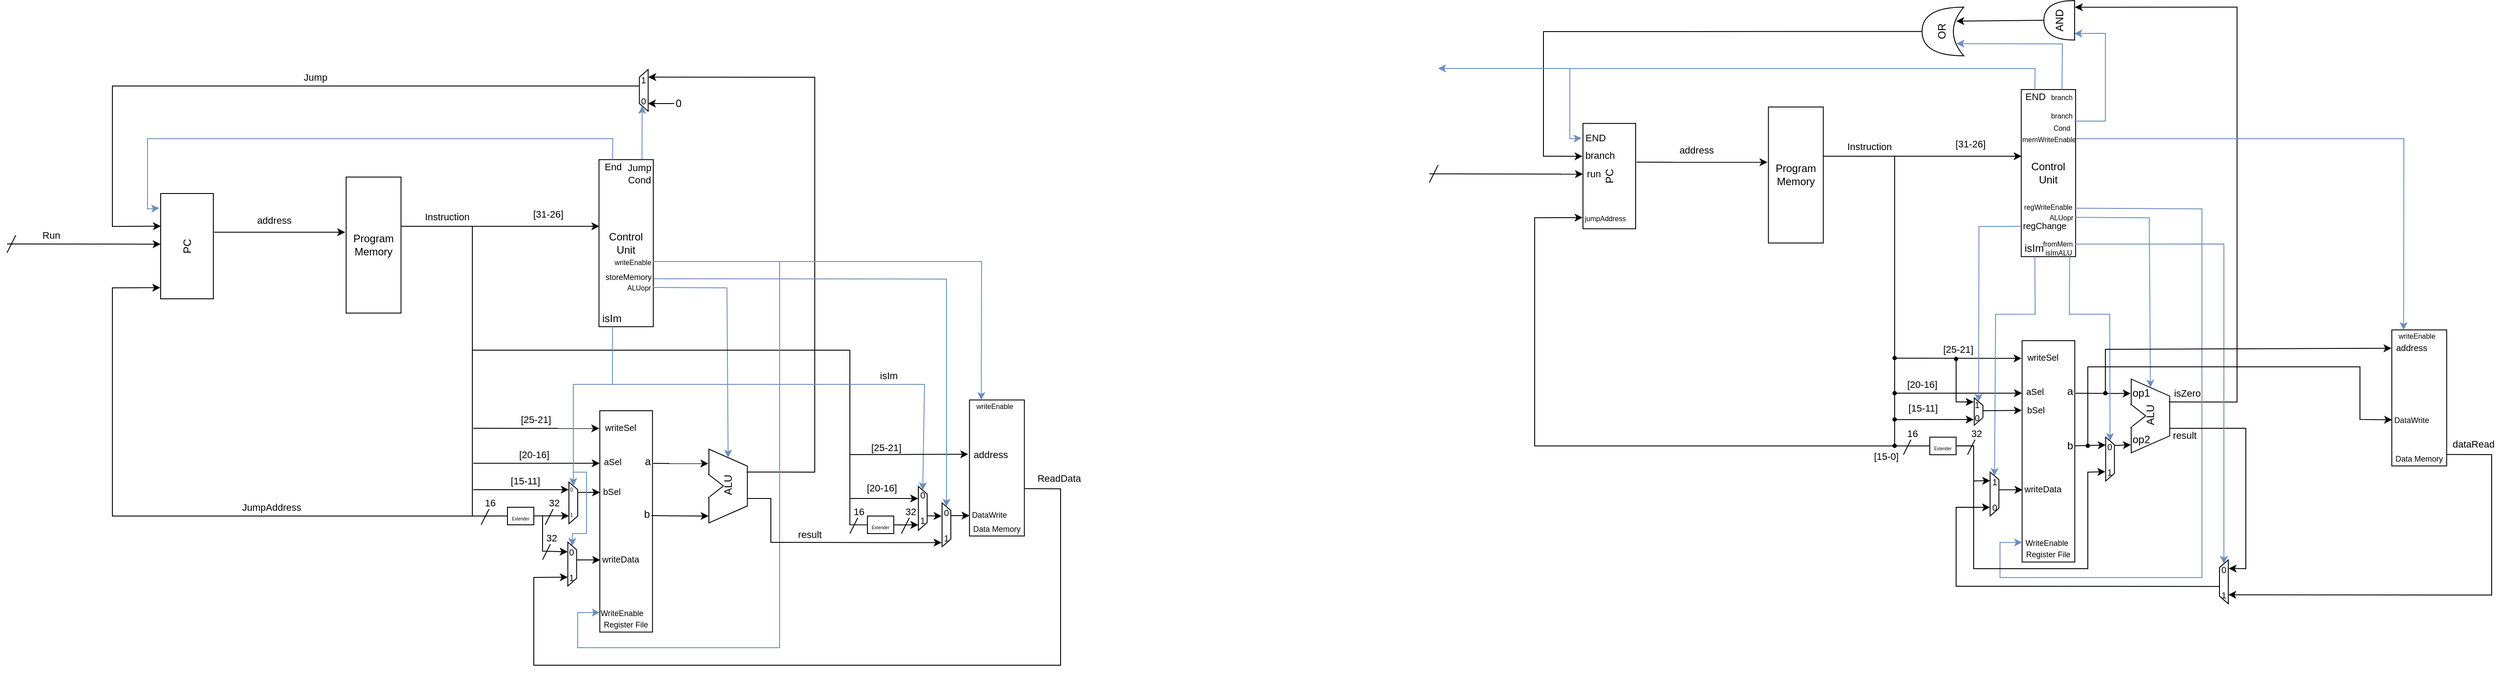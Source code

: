 <mxfile version="22.0.8" type="device">
  <diagram name="Side-1" id="2YQhx3_S_LwEAAOQCPry">
    <mxGraphModel dx="828" dy="527" grid="1" gridSize="10" guides="1" tooltips="1" connect="1" arrows="1" fold="1" page="1" pageScale="1" pageWidth="3300" pageHeight="2339" math="0" shadow="0">
      <root>
        <mxCell id="0" />
        <mxCell id="1" parent="0" />
        <mxCell id="_Kq1sb4y0ILhw0qYM4r1-136" value="PC" style="rounded=0;whiteSpace=wrap;html=1;rotation=-90;" parent="1" vertex="1">
          <mxGeometry x="385" y="1172.5" width="120" height="60" as="geometry" />
        </mxCell>
        <mxCell id="_Kq1sb4y0ILhw0qYM4r1-137" value="Program Memory" style="rounded=0;whiteSpace=wrap;html=1;rotation=90;horizontal=0;" parent="1" vertex="1">
          <mxGeometry x="580" y="1170" width="155" height="62.5" as="geometry" />
        </mxCell>
        <mxCell id="_Kq1sb4y0ILhw0qYM4r1-138" value="Control Unit&lt;br&gt;" style="rounded=0;whiteSpace=wrap;html=1;rotation=90;horizontal=0;" parent="1" vertex="1">
          <mxGeometry x="850" y="1168.13" width="190.35" height="61.87" as="geometry" />
        </mxCell>
        <mxCell id="_Kq1sb4y0ILhw0qYM4r1-139" value="&lt;font style=&quot;font-size: 9px;&quot;&gt;Register File&lt;/font&gt;" style="rounded=0;whiteSpace=wrap;rotation=90;html=1;horizontal=0;verticalAlign=bottom;align=center;glass=0;shadow=0;" parent="1" vertex="1">
          <mxGeometry x="819.07" y="1486.12" width="252.23" height="60" as="geometry" />
        </mxCell>
        <mxCell id="_Kq1sb4y0ILhw0qYM4r1-144" value="" style="group;movable=1;resizable=1;rotatable=1;deletable=1;editable=1;locked=0;connectable=1;" parent="1" vertex="1" connectable="0">
          <mxGeometry x="1040.35" y="1432" width="42" height="90" as="geometry" />
        </mxCell>
        <mxCell id="_Kq1sb4y0ILhw0qYM4r1-140" value="&amp;nbsp;ALU" style="verticalLabelPosition=middle;verticalAlign=middle;html=1;shape=trapezoid;perimeter=trapezoidPerimeter;whiteSpace=wrap;size=0.23;arcSize=10;flipV=1;labelPosition=center;align=center;rotation=-90;movable=1;resizable=1;rotatable=1;deletable=1;editable=1;locked=0;connectable=1;" parent="_Kq1sb4y0ILhw0qYM4r1-144" vertex="1">
          <mxGeometry x="-21" y="21.908" width="84" height="43.816" as="geometry" />
        </mxCell>
        <mxCell id="_Kq1sb4y0ILhw0qYM4r1-183" value="" style="group" parent="_Kq1sb4y0ILhw0qYM4r1-144" vertex="1" connectable="0">
          <mxGeometry x="-1.2" y="30.597" width="16.8" height="26.289" as="geometry" />
        </mxCell>
        <mxCell id="_Kq1sb4y0ILhw0qYM4r1-141" value="" style="triangle;whiteSpace=wrap;html=1;movable=1;resizable=1;rotatable=1;deletable=1;editable=1;locked=0;connectable=1;" parent="_Kq1sb4y0ILhw0qYM4r1-183" vertex="1">
          <mxGeometry width="16.8" height="26.289" as="geometry" />
        </mxCell>
        <mxCell id="_Kq1sb4y0ILhw0qYM4r1-142" value="" style="endArrow=none;html=1;rounded=0;entryX=0.645;entryY=1.002;entryDx=0;entryDy=0;entryPerimeter=0;exitX=0.353;exitY=1.001;exitDx=0;exitDy=0;exitPerimeter=0;strokeColor=#FFFFFF;strokeWidth=2;movable=1;resizable=1;rotatable=1;deletable=1;editable=1;locked=0;connectable=1;" parent="_Kq1sb4y0ILhw0qYM4r1-183" source="_Kq1sb4y0ILhw0qYM4r1-140" target="_Kq1sb4y0ILhw0qYM4r1-140" edge="1">
          <mxGeometry width="50" height="50" relative="1" as="geometry">
            <mxPoint x="26.4" y="57.034" as="sourcePoint" />
            <mxPoint x="68.4" y="13.219" as="targetPoint" />
          </mxGeometry>
        </mxCell>
        <mxCell id="_Kq1sb4y0ILhw0qYM4r1-146" value="" style="endArrow=classic;html=1;rounded=0;exitX=0.632;exitY=1.016;exitDx=0;exitDy=0;exitPerimeter=0;entryX=0.406;entryY=1.018;entryDx=0;entryDy=0;entryPerimeter=0;" parent="1" source="_Kq1sb4y0ILhw0qYM4r1-136" target="_Kq1sb4y0ILhw0qYM4r1-137" edge="1">
          <mxGeometry width="50" height="50" relative="1" as="geometry">
            <mxPoint x="780" y="1380" as="sourcePoint" />
            <mxPoint x="610" y="1190" as="targetPoint" />
          </mxGeometry>
        </mxCell>
        <mxCell id="_Kq1sb4y0ILhw0qYM4r1-147" value="address" style="edgeLabel;html=1;align=center;verticalAlign=middle;resizable=0;points=[];" parent="_Kq1sb4y0ILhw0qYM4r1-146" vertex="1" connectable="0">
          <mxGeometry x="-0.18" y="-1" relative="1" as="geometry">
            <mxPoint x="7" y="-15" as="offset" />
          </mxGeometry>
        </mxCell>
        <mxCell id="_Kq1sb4y0ILhw0qYM4r1-153" value="" style="group" parent="1" vertex="1" connectable="0">
          <mxGeometry x="810" y="1180" height="330" as="geometry" />
        </mxCell>
        <mxCell id="_Kq1sb4y0ILhw0qYM4r1-148" value="" style="endArrow=classic;html=1;rounded=0;entryX=0.399;entryY=0.994;entryDx=0;entryDy=0;entryPerimeter=0;exitX=0.362;exitY=-0.001;exitDx=0;exitDy=0;exitPerimeter=0;" parent="_Kq1sb4y0ILhw0qYM4r1-153" source="_Kq1sb4y0ILhw0qYM4r1-137" target="_Kq1sb4y0ILhw0qYM4r1-138" edge="1">
          <mxGeometry width="50" height="50" relative="1" as="geometry">
            <mxPoint x="-90" y="9.706" as="sourcePoint" />
            <mxPoint x="-70" y="-9.706" as="targetPoint" />
          </mxGeometry>
        </mxCell>
        <mxCell id="_Kq1sb4y0ILhw0qYM4r1-149" value="Instruction" style="edgeLabel;html=1;align=center;verticalAlign=middle;resizable=0;points=[];" parent="_Kq1sb4y0ILhw0qYM4r1-148" vertex="1" connectable="0">
          <mxGeometry x="0.286" y="-1" relative="1" as="geometry">
            <mxPoint x="-93" y="-12" as="offset" />
          </mxGeometry>
        </mxCell>
        <mxCell id="_Kq1sb4y0ILhw0qYM4r1-150" value="[31-26]" style="edgeLabel;html=1;align=center;verticalAlign=middle;resizable=0;points=[];" parent="_Kq1sb4y0ILhw0qYM4r1-148" vertex="1" connectable="0">
          <mxGeometry x="0.474" relative="1" as="geometry">
            <mxPoint y="-14" as="offset" />
          </mxGeometry>
        </mxCell>
        <mxCell id="_Kq1sb4y0ILhw0qYM4r1-156" value="" style="shape=trapezoid;perimeter=trapezoidPerimeter;whiteSpace=wrap;html=1;fixedSize=1;rotation=90;size=8.75;" parent="1" vertex="1">
          <mxGeometry x="861.25" y="1490" width="47.5" height="10" as="geometry" />
        </mxCell>
        <mxCell id="_Kq1sb4y0ILhw0qYM4r1-162" value="" style="group;fillColor=none;" parent="1" vertex="1" connectable="0">
          <mxGeometry x="770" y="1180" width="219" height="330" as="geometry" />
        </mxCell>
        <mxCell id="_Kq1sb4y0ILhw0qYM4r1-154" value="" style="endArrow=classic;html=1;rounded=0;entryX=0.08;entryY=1.011;entryDx=0;entryDy=0;entryPerimeter=0;" parent="_Kq1sb4y0ILhw0qYM4r1-162" target="_Kq1sb4y0ILhw0qYM4r1-139" edge="1">
          <mxGeometry width="50" height="50" relative="1" as="geometry">
            <mxPoint x="1.056" y="230" as="sourcePoint" />
            <mxPoint x="130" y="240" as="targetPoint" />
          </mxGeometry>
        </mxCell>
        <mxCell id="_Kq1sb4y0ILhw0qYM4r1-159" value="[25-21]" style="edgeLabel;html=1;align=center;verticalAlign=middle;resizable=0;points=[];" parent="_Kq1sb4y0ILhw0qYM4r1-154" vertex="1" connectable="0">
          <mxGeometry x="-0.006" relative="1" as="geometry">
            <mxPoint x="-1" y="-10" as="offset" />
          </mxGeometry>
        </mxCell>
        <mxCell id="_Kq1sb4y0ILhw0qYM4r1-155" value="" style="endArrow=classic;html=1;rounded=0;entryX=0.165;entryY=1.001;entryDx=0;entryDy=0;entryPerimeter=0;" parent="_Kq1sb4y0ILhw0qYM4r1-162" edge="1">
          <mxGeometry width="50" height="50" relative="1" as="geometry">
            <mxPoint x="1.056" y="269.88" as="sourcePoint" />
            <mxPoint x="145" y="269.88" as="targetPoint" />
          </mxGeometry>
        </mxCell>
        <mxCell id="_Kq1sb4y0ILhw0qYM4r1-160" value="[20-16]" style="edgeLabel;html=1;align=center;verticalAlign=middle;resizable=0;points=[];" parent="_Kq1sb4y0ILhw0qYM4r1-155" vertex="1" connectable="0">
          <mxGeometry x="-0.114" y="2" relative="1" as="geometry">
            <mxPoint x="5" y="-8" as="offset" />
          </mxGeometry>
        </mxCell>
        <mxCell id="_Kq1sb4y0ILhw0qYM4r1-157" value="" style="endArrow=classic;html=1;rounded=0;entryX=0.811;entryY=1;entryDx=0;entryDy=0;entryPerimeter=0;" parent="_Kq1sb4y0ILhw0qYM4r1-162" target="_Kq1sb4y0ILhw0qYM4r1-156" edge="1">
          <mxGeometry width="50" height="50" relative="1" as="geometry">
            <mxPoint y="330" as="sourcePoint" />
            <mxPoint x="55.892" y="250" as="targetPoint" />
          </mxGeometry>
        </mxCell>
        <mxCell id="_Kq1sb4y0ILhw0qYM4r1-158" value="" style="endArrow=classic;html=1;rounded=0;entryX=0.183;entryY=1.021;entryDx=0;entryDy=0;entryPerimeter=0;" parent="_Kq1sb4y0ILhw0qYM4r1-162" target="_Kq1sb4y0ILhw0qYM4r1-156" edge="1">
          <mxGeometry width="50" height="50" relative="1" as="geometry">
            <mxPoint x="1.056" y="300" as="sourcePoint" />
            <mxPoint x="110" y="300" as="targetPoint" />
          </mxGeometry>
        </mxCell>
        <mxCell id="_Kq1sb4y0ILhw0qYM4r1-161" value="[15-11]" style="edgeLabel;html=1;align=center;verticalAlign=middle;resizable=0;points=[];" parent="_Kq1sb4y0ILhw0qYM4r1-158" vertex="1" connectable="0">
          <mxGeometry x="-0.22" y="1" relative="1" as="geometry">
            <mxPoint x="16" y="-9" as="offset" />
          </mxGeometry>
        </mxCell>
        <mxCell id="_Kq1sb4y0ILhw0qYM4r1-152" value="" style="endArrow=none;html=1;rounded=0;" parent="_Kq1sb4y0ILhw0qYM4r1-162" edge="1">
          <mxGeometry width="50" height="50" relative="1" as="geometry">
            <mxPoint y="330" as="sourcePoint" />
            <mxPoint as="targetPoint" />
          </mxGeometry>
        </mxCell>
        <mxCell id="_Kq1sb4y0ILhw0qYM4r1-175" value="&lt;font style=&quot;font-size: 6px;&quot;&gt;0&lt;/font&gt;" style="text;html=1;strokeColor=none;fillColor=none;align=center;verticalAlign=middle;whiteSpace=wrap;rounded=0;shadow=0;" parent="_Kq1sb4y0ILhw0qYM4r1-162" vertex="1">
          <mxGeometry x="83" y="283" width="60" height="30" as="geometry" />
        </mxCell>
        <mxCell id="_Kq1sb4y0ILhw0qYM4r1-173" value="&lt;font style=&quot;font-size: 10px;&quot;&gt;bSel&lt;/font&gt;" style="text;html=1;strokeColor=none;fillColor=none;align=center;verticalAlign=middle;whiteSpace=wrap;rounded=0;" parent="_Kq1sb4y0ILhw0qYM4r1-162" vertex="1">
          <mxGeometry x="129" y="287" width="60" height="30" as="geometry" />
        </mxCell>
        <mxCell id="_Kq1sb4y0ILhw0qYM4r1-181" value="isIm" style="text;html=1;strokeColor=none;fillColor=none;align=center;verticalAlign=middle;whiteSpace=wrap;rounded=0;" parent="_Kq1sb4y0ILhw0qYM4r1-162" vertex="1">
          <mxGeometry x="129" y="90" width="60" height="30" as="geometry" />
        </mxCell>
        <mxCell id="_Kq1sb4y0ILhw0qYM4r1-190" value="ALUopr" style="text;html=1;strokeColor=none;fillColor=none;align=center;verticalAlign=middle;whiteSpace=wrap;rounded=0;fontSize=8;" parent="_Kq1sb4y0ILhw0qYM4r1-162" vertex="1">
          <mxGeometry x="160" y="55" width="60" height="30" as="geometry" />
        </mxCell>
        <mxCell id="_Kq1sb4y0ILhw0qYM4r1-166" value="" style="endArrow=none;html=1;rounded=0;" parent="1" edge="1">
          <mxGeometry width="50" height="50" relative="1" as="geometry">
            <mxPoint x="780" y="1520" as="sourcePoint" />
            <mxPoint x="790" y="1500" as="targetPoint" />
          </mxGeometry>
        </mxCell>
        <mxCell id="_Kq1sb4y0ILhw0qYM4r1-167" value="16" style="edgeLabel;html=1;align=center;verticalAlign=middle;resizable=0;points=[];" parent="_Kq1sb4y0ILhw0qYM4r1-166" vertex="1" connectable="0">
          <mxGeometry x="0.35" y="1" relative="1" as="geometry">
            <mxPoint x="4" y="-11" as="offset" />
          </mxGeometry>
        </mxCell>
        <mxCell id="_Kq1sb4y0ILhw0qYM4r1-169" value="&lt;font style=&quot;font-size: 5px;&quot;&gt;Extender&lt;/font&gt;" style="rounded=0;whiteSpace=wrap;html=1;verticalAlign=bottom;" parent="1" vertex="1">
          <mxGeometry x="810" y="1500" width="30" height="20" as="geometry" />
        </mxCell>
        <mxCell id="_Kq1sb4y0ILhw0qYM4r1-170" value="&lt;font style=&quot;font-size: 10px;&quot;&gt;writeSel&lt;/font&gt;" style="text;html=1;strokeColor=none;fillColor=none;align=center;verticalAlign=middle;whiteSpace=wrap;rounded=0;" parent="1" vertex="1">
          <mxGeometry x="908.75" y="1394" width="60" height="30" as="geometry" />
        </mxCell>
        <mxCell id="_Kq1sb4y0ILhw0qYM4r1-171" value="&lt;font style=&quot;font-size: 10px;&quot;&gt;aSel&lt;/font&gt;" style="text;html=1;strokeColor=none;fillColor=none;align=center;verticalAlign=middle;whiteSpace=wrap;rounded=0;" parent="1" vertex="1">
          <mxGeometry x="900" y="1433" width="60" height="30" as="geometry" />
        </mxCell>
        <mxCell id="_Kq1sb4y0ILhw0qYM4r1-174" value="" style="endArrow=classic;html=1;rounded=0;exitX=0.25;exitY=0;exitDx=0;exitDy=0;entryX=1.04;entryY=0.668;entryDx=0;entryDy=0;entryPerimeter=0;" parent="1" source="_Kq1sb4y0ILhw0qYM4r1-156" target="_Kq1sb4y0ILhw0qYM4r1-175" edge="1">
          <mxGeometry width="50" height="50" relative="1" as="geometry">
            <mxPoint x="880" y="1490" as="sourcePoint" />
            <mxPoint x="920" y="1480" as="targetPoint" />
          </mxGeometry>
        </mxCell>
        <mxCell id="_Kq1sb4y0ILhw0qYM4r1-176" value="&lt;font style=&quot;font-size: 6px;&quot;&gt;1&lt;/font&gt;" style="text;html=1;strokeColor=none;fillColor=none;align=center;verticalAlign=middle;whiteSpace=wrap;rounded=0;" parent="1" vertex="1">
          <mxGeometry x="853" y="1492" width="60" height="30" as="geometry" />
        </mxCell>
        <mxCell id="_Kq1sb4y0ILhw0qYM4r1-182" value="" style="endArrow=classic;html=1;rounded=0;exitX=0.765;exitY=0.01;exitDx=0;exitDy=0;entryX=1;entryY=0.5;entryDx=0;entryDy=0;exitPerimeter=0;fillColor=#dae8fc;strokeColor=#6c8ebf;" parent="1" source="_Kq1sb4y0ILhw0qYM4r1-138" target="_Kq1sb4y0ILhw0qYM4r1-140" edge="1">
          <mxGeometry width="50" height="50" relative="1" as="geometry">
            <mxPoint x="800" y="1480" as="sourcePoint" />
            <mxPoint x="850" y="1430" as="targetPoint" />
            <Array as="points">
              <mxPoint x="1060" y="1250" />
            </Array>
          </mxGeometry>
        </mxCell>
        <mxCell id="_Kq1sb4y0ILhw0qYM4r1-184" value="" style="endArrow=classic;html=1;rounded=0;entryX=0.805;entryY=1.014;entryDx=0;entryDy=0;entryPerimeter=0;exitX=0.238;exitY=-0.015;exitDx=0;exitDy=0;exitPerimeter=0;" parent="1" source="_Kq1sb4y0ILhw0qYM4r1-139" target="_Kq1sb4y0ILhw0qYM4r1-140" edge="1">
          <mxGeometry width="50" height="50" relative="1" as="geometry">
            <mxPoint x="940" y="1550" as="sourcePoint" />
            <mxPoint x="990" y="1500" as="targetPoint" />
          </mxGeometry>
        </mxCell>
        <mxCell id="_Kq1sb4y0ILhw0qYM4r1-185" value="" style="endArrow=classic;html=1;rounded=0;exitX=0.474;exitY=0.019;exitDx=0;exitDy=0;exitPerimeter=0;entryX=0.093;entryY=1.009;entryDx=0;entryDy=0;entryPerimeter=0;" parent="1" source="_Kq1sb4y0ILhw0qYM4r1-139" target="_Kq1sb4y0ILhw0qYM4r1-140" edge="1">
          <mxGeometry width="50" height="50" relative="1" as="geometry">
            <mxPoint x="985" y="1460" as="sourcePoint" />
            <mxPoint x="1049" y="1460" as="targetPoint" />
          </mxGeometry>
        </mxCell>
        <mxCell id="_Kq1sb4y0ILhw0qYM4r1-186" value="a" style="text;html=1;strokeColor=none;fillColor=none;align=center;verticalAlign=middle;whiteSpace=wrap;rounded=0;" parent="1" vertex="1">
          <mxGeometry x="940" y="1433" width="60" height="30" as="geometry" />
        </mxCell>
        <mxCell id="_Kq1sb4y0ILhw0qYM4r1-187" value="b" style="text;html=1;strokeColor=none;fillColor=none;align=center;verticalAlign=middle;whiteSpace=wrap;rounded=0;" parent="1" vertex="1">
          <mxGeometry x="939.25" y="1493" width="60" height="30" as="geometry" />
        </mxCell>
        <mxCell id="_Kq1sb4y0ILhw0qYM4r1-188" value="" style="endArrow=none;html=1;rounded=0;" parent="1" edge="1">
          <mxGeometry width="50" height="50" relative="1" as="geometry">
            <mxPoint x="853" y="1520" as="sourcePoint" />
            <mxPoint x="863" y="1500" as="targetPoint" />
          </mxGeometry>
        </mxCell>
        <mxCell id="_Kq1sb4y0ILhw0qYM4r1-189" value="32" style="edgeLabel;html=1;align=center;verticalAlign=middle;resizable=0;points=[];" parent="_Kq1sb4y0ILhw0qYM4r1-188" vertex="1" connectable="0">
          <mxGeometry x="0.35" y="1" relative="1" as="geometry">
            <mxPoint x="4" y="-11" as="offset" />
          </mxGeometry>
        </mxCell>
        <mxCell id="_Kq1sb4y0ILhw0qYM4r1-193" value="" style="shape=trapezoid;perimeter=trapezoidPerimeter;whiteSpace=wrap;html=1;fixedSize=1;rotation=-90;size=8.75;" parent="1" vertex="1">
          <mxGeometry x="941.5" y="1020" width="47.5" height="10" as="geometry" />
        </mxCell>
        <mxCell id="_Kq1sb4y0ILhw0qYM4r1-194" value="" style="endArrow=classic;html=1;rounded=0;exitX=0.69;exitY=0.001;exitDx=0;exitDy=0;exitPerimeter=0;entryX=0.819;entryY=1.097;entryDx=0;entryDy=0;entryPerimeter=0;" parent="1" edge="1">
          <mxGeometry width="50" height="50" relative="1" as="geometry">
            <mxPoint x="1082.354" y="1459.856" as="sourcePoint" />
            <mxPoint x="970.36" y="1009.847" as="targetPoint" />
            <Array as="points">
              <mxPoint x="1160" y="1460" />
              <mxPoint x="1160" y="1010" />
            </Array>
          </mxGeometry>
        </mxCell>
        <mxCell id="_Kq1sb4y0ILhw0qYM4r1-195" value="" style="endArrow=classic;html=1;rounded=0;" parent="1" edge="1">
          <mxGeometry width="50" height="50" relative="1" as="geometry">
            <mxPoint x="1000" y="1040" as="sourcePoint" />
            <mxPoint x="970" y="1040" as="targetPoint" />
          </mxGeometry>
        </mxCell>
        <mxCell id="_Kq1sb4y0ILhw0qYM4r1-196" value="0" style="text;html=1;strokeColor=none;fillColor=none;align=center;verticalAlign=middle;whiteSpace=wrap;rounded=0;" parent="1" vertex="1">
          <mxGeometry x="975" y="1025" width="60" height="30" as="geometry" />
        </mxCell>
        <mxCell id="_Kq1sb4y0ILhw0qYM4r1-197" value="" style="endArrow=classic;html=1;rounded=0;exitX=-0.002;exitY=0.208;exitDx=0;exitDy=0;entryX=0;entryY=0.25;entryDx=0;entryDy=0;exitPerimeter=0;fillColor=#dae8fc;strokeColor=#6c8ebf;" parent="1" source="_Kq1sb4y0ILhw0qYM4r1-138" target="_Kq1sb4y0ILhw0qYM4r1-193" edge="1">
          <mxGeometry width="50" height="50" relative="1" as="geometry">
            <mxPoint x="860" y="1180" as="sourcePoint" />
            <mxPoint x="910" y="1130" as="targetPoint" />
          </mxGeometry>
        </mxCell>
        <mxCell id="_Kq1sb4y0ILhw0qYM4r1-198" value="Jump&lt;br&gt;Cond" style="edgeLabel;html=1;align=center;verticalAlign=middle;resizable=0;points=[];" parent="_Kq1sb4y0ILhw0qYM4r1-197" vertex="1" connectable="0">
          <mxGeometry x="-0.009" y="-1" relative="1" as="geometry">
            <mxPoint x="-5" y="46" as="offset" />
          </mxGeometry>
        </mxCell>
        <mxCell id="_Kq1sb4y0ILhw0qYM4r1-199" value="1&lt;br style=&quot;font-size: 10px;&quot;&gt;&lt;br style=&quot;font-size: 10px;&quot;&gt;0" style="text;html=1;strokeColor=none;fillColor=none;align=center;verticalAlign=middle;whiteSpace=wrap;rounded=0;fontSize=10;" parent="1" vertex="1">
          <mxGeometry x="935.25" y="1010" width="60" height="30" as="geometry" />
        </mxCell>
        <mxCell id="_Kq1sb4y0ILhw0qYM4r1-200" value="" style="endArrow=classic;html=1;rounded=0;entryX=0.69;entryY=0.004;entryDx=0;entryDy=0;entryPerimeter=0;" parent="1" target="_Kq1sb4y0ILhw0qYM4r1-136" edge="1">
          <mxGeometry width="50" height="50" relative="1" as="geometry">
            <mxPoint x="960" y="1020" as="sourcePoint" />
            <mxPoint x="380" y="1020" as="targetPoint" />
            <Array as="points">
              <mxPoint x="360" y="1020" />
              <mxPoint x="360" y="1180" />
            </Array>
          </mxGeometry>
        </mxCell>
        <mxCell id="_Kq1sb4y0ILhw0qYM4r1-201" value="Jump" style="edgeLabel;html=1;align=center;verticalAlign=middle;resizable=0;points=[];" parent="_Kq1sb4y0ILhw0qYM4r1-200" vertex="1" connectable="0">
          <mxGeometry x="-0.095" y="-3" relative="1" as="geometry">
            <mxPoint y="-7" as="offset" />
          </mxGeometry>
        </mxCell>
        <mxCell id="_Kq1sb4y0ILhw0qYM4r1-202" value="" style="endArrow=classic;html=1;rounded=0;exitX=0;exitY=0.75;exitDx=0;exitDy=0;entryX=0.861;entryY=-0.027;entryDx=0;entryDy=0;entryPerimeter=0;fillColor=#dae8fc;strokeColor=#6c8ebf;" parent="1" source="_Kq1sb4y0ILhw0qYM4r1-138" target="_Kq1sb4y0ILhw0qYM4r1-136" edge="1">
          <mxGeometry width="50" height="50" relative="1" as="geometry">
            <mxPoint x="630" y="1200" as="sourcePoint" />
            <mxPoint x="680" y="1150" as="targetPoint" />
            <Array as="points">
              <mxPoint x="930" y="1080" />
              <mxPoint x="400" y="1080" />
              <mxPoint x="400" y="1160" />
            </Array>
          </mxGeometry>
        </mxCell>
        <mxCell id="_Kq1sb4y0ILhw0qYM4r1-203" value="End" style="edgeLabel;html=1;align=center;verticalAlign=middle;resizable=0;points=[];" parent="_Kq1sb4y0ILhw0qYM4r1-202" vertex="1" connectable="0">
          <mxGeometry x="-0.174" relative="1" as="geometry">
            <mxPoint x="243" y="32" as="offset" />
          </mxGeometry>
        </mxCell>
        <mxCell id="_Kq1sb4y0ILhw0qYM4r1-204" value="" style="endArrow=classic;html=1;rounded=0;entryX=0.519;entryY=-0.001;entryDx=0;entryDy=0;entryPerimeter=0;" parent="1" target="_Kq1sb4y0ILhw0qYM4r1-136" edge="1">
          <mxGeometry width="50" height="50" relative="1" as="geometry">
            <mxPoint x="240" y="1200" as="sourcePoint" />
            <mxPoint x="530" y="1210" as="targetPoint" />
          </mxGeometry>
        </mxCell>
        <mxCell id="_Kq1sb4y0ILhw0qYM4r1-206" value="Run" style="edgeLabel;html=1;align=center;verticalAlign=middle;resizable=0;points=[];" parent="_Kq1sb4y0ILhw0qYM4r1-204" vertex="1" connectable="0">
          <mxGeometry x="-0.43" relative="1" as="geometry">
            <mxPoint y="-10" as="offset" />
          </mxGeometry>
        </mxCell>
        <mxCell id="_Kq1sb4y0ILhw0qYM4r1-205" value="" style="endArrow=none;html=1;rounded=0;" parent="1" edge="1">
          <mxGeometry width="50" height="50" relative="1" as="geometry">
            <mxPoint x="240" y="1210" as="sourcePoint" />
            <mxPoint x="250" y="1190" as="targetPoint" />
          </mxGeometry>
        </mxCell>
        <mxCell id="_Kq1sb4y0ILhw0qYM4r1-207" value="" style="endArrow=classic;html=1;rounded=0;entryX=0.106;entryY=-0.008;entryDx=0;entryDy=0;entryPerimeter=0;" parent="1" target="_Kq1sb4y0ILhw0qYM4r1-136" edge="1">
          <mxGeometry width="50" height="50" relative="1" as="geometry">
            <mxPoint x="770" y="1510" as="sourcePoint" />
            <mxPoint x="480" y="1340" as="targetPoint" />
            <Array as="points">
              <mxPoint x="360" y="1510" />
              <mxPoint x="360" y="1250" />
            </Array>
          </mxGeometry>
        </mxCell>
        <mxCell id="_Kq1sb4y0ILhw0qYM4r1-208" value="JumpAddress" style="edgeLabel;html=1;align=center;verticalAlign=middle;resizable=0;points=[];" parent="_Kq1sb4y0ILhw0qYM4r1-207" vertex="1" connectable="0">
          <mxGeometry x="-0.323" y="-1" relative="1" as="geometry">
            <mxPoint x="16" y="-9" as="offset" />
          </mxGeometry>
        </mxCell>
        <mxCell id="_Kq1sb4y0ILhw0qYM4r1-209" value="Data Memory" style="rounded=0;whiteSpace=wrap;html=1;rotation=90;horizontal=0;verticalAlign=bottom;fontSize=9;" parent="1" vertex="1">
          <mxGeometry x="1290" y="1424" width="155" height="62.5" as="geometry" />
        </mxCell>
        <mxCell id="_Kq1sb4y0ILhw0qYM4r1-210" value="" style="endArrow=classic;html=1;rounded=0;entryX=0.878;entryY=1.001;entryDx=0;entryDy=0;entryPerimeter=0;" parent="1" target="_Kq1sb4y0ILhw0qYM4r1-219" edge="1">
          <mxGeometry width="50" height="50" relative="1" as="geometry">
            <mxPoint x="770" y="1321" as="sourcePoint" />
            <mxPoint x="1292.21" y="1520.4" as="targetPoint" />
            <Array as="points">
              <mxPoint x="1200" y="1321" />
              <mxPoint x="1200" y="1520" />
            </Array>
          </mxGeometry>
        </mxCell>
        <mxCell id="_Kq1sb4y0ILhw0qYM4r1-219" value="" style="shape=trapezoid;perimeter=trapezoidPerimeter;whiteSpace=wrap;html=1;fixedSize=1;rotation=90;size=8.75;" parent="1" vertex="1">
          <mxGeometry x="1258" y="1496.25" width="50" height="10" as="geometry" />
        </mxCell>
        <mxCell id="_Kq1sb4y0ILhw0qYM4r1-221" value="" style="endArrow=none;html=1;rounded=0;" parent="1" edge="1">
          <mxGeometry width="50" height="50" relative="1" as="geometry">
            <mxPoint x="1200" y="1530" as="sourcePoint" />
            <mxPoint x="1210" y="1510" as="targetPoint" />
          </mxGeometry>
        </mxCell>
        <mxCell id="_Kq1sb4y0ILhw0qYM4r1-222" value="16" style="edgeLabel;html=1;align=center;verticalAlign=middle;resizable=0;points=[];" parent="_Kq1sb4y0ILhw0qYM4r1-221" vertex="1" connectable="0">
          <mxGeometry x="0.35" y="1" relative="1" as="geometry">
            <mxPoint x="4" y="-11" as="offset" />
          </mxGeometry>
        </mxCell>
        <mxCell id="_Kq1sb4y0ILhw0qYM4r1-223" value="&lt;font style=&quot;font-size: 5px;&quot;&gt;Extender&lt;/font&gt;" style="rounded=0;whiteSpace=wrap;html=1;verticalAlign=bottom;" parent="1" vertex="1">
          <mxGeometry x="1220" y="1510" width="30" height="20" as="geometry" />
        </mxCell>
        <mxCell id="_Kq1sb4y0ILhw0qYM4r1-225" value="" style="endArrow=none;html=1;rounded=0;" parent="1" edge="1">
          <mxGeometry width="50" height="50" relative="1" as="geometry">
            <mxPoint x="1258.75" y="1530" as="sourcePoint" />
            <mxPoint x="1268.75" y="1510" as="targetPoint" />
          </mxGeometry>
        </mxCell>
        <mxCell id="_Kq1sb4y0ILhw0qYM4r1-226" value="32" style="edgeLabel;html=1;align=center;verticalAlign=middle;resizable=0;points=[];" parent="_Kq1sb4y0ILhw0qYM4r1-225" vertex="1" connectable="0">
          <mxGeometry x="0.35" y="1" relative="1" as="geometry">
            <mxPoint x="4" y="-11" as="offset" />
          </mxGeometry>
        </mxCell>
        <mxCell id="_Kq1sb4y0ILhw0qYM4r1-227" value="" style="endArrow=classic;html=1;rounded=0;entryX=0.275;entryY=1.02;entryDx=0;entryDy=0;entryPerimeter=0;" parent="1" target="_Kq1sb4y0ILhw0qYM4r1-219" edge="1">
          <mxGeometry width="50" height="50" relative="1" as="geometry">
            <mxPoint x="1200" y="1490" as="sourcePoint" />
            <mxPoint x="1210" y="1420" as="targetPoint" />
          </mxGeometry>
        </mxCell>
        <mxCell id="_Kq1sb4y0ILhw0qYM4r1-228" value="[20-16]" style="edgeLabel;html=1;align=center;verticalAlign=middle;resizable=0;points=[];" parent="_Kq1sb4y0ILhw0qYM4r1-227" vertex="1" connectable="0">
          <mxGeometry x="-0.287" y="-1" relative="1" as="geometry">
            <mxPoint x="8" y="-13" as="offset" />
          </mxGeometry>
        </mxCell>
        <mxCell id="_Kq1sb4y0ILhw0qYM4r1-232" value="" style="group" parent="1" vertex="1" connectable="0">
          <mxGeometry x="885" y="1360" width="405" as="geometry" />
        </mxCell>
        <mxCell id="_Kq1sb4y0ILhw0qYM4r1-178" value="" style="endArrow=classic;html=1;rounded=0;exitX=1;exitY=0.75;exitDx=0;exitDy=0;entryX=0;entryY=0.5;entryDx=0;entryDy=0;fillColor=#dae8fc;strokeColor=#6c8ebf;" parent="_Kq1sb4y0ILhw0qYM4r1-232" source="_Kq1sb4y0ILhw0qYM4r1-138" target="_Kq1sb4y0ILhw0qYM4r1-156" edge="1">
          <mxGeometry width="50" height="50" relative="1" as="geometry">
            <mxPoint x="-113.875" y="10" as="sourcePoint" />
            <mxPoint x="4.951" y="90" as="targetPoint" />
            <Array as="points">
              <mxPoint x="44.56" />
              <mxPoint />
            </Array>
          </mxGeometry>
        </mxCell>
        <mxCell id="_Kq1sb4y0ILhw0qYM4r1-231" value="" style="endArrow=classic;html=1;rounded=0;entryX=0;entryY=0.5;entryDx=0;entryDy=0;fillColor=#dae8fc;strokeColor=#6c8ebf;" parent="_Kq1sb4y0ILhw0qYM4r1-232" target="_Kq1sb4y0ILhw0qYM4r1-219" edge="1">
          <mxGeometry width="50" height="50" relative="1" as="geometry">
            <mxPoint x="44.56" as="sourcePoint" />
            <mxPoint x="143.582" as="targetPoint" />
            <Array as="points">
              <mxPoint x="400" />
            </Array>
          </mxGeometry>
        </mxCell>
        <mxCell id="_Kq1sb4y0ILhw0qYM4r1-233" value="isIm" style="edgeLabel;html=1;align=center;verticalAlign=middle;resizable=0;points=[];" parent="_Kq1sb4y0ILhw0qYM4r1-231" vertex="1" connectable="0">
          <mxGeometry x="0.329" relative="1" as="geometry">
            <mxPoint x="-2" y="-10" as="offset" />
          </mxGeometry>
        </mxCell>
        <mxCell id="_Kq1sb4y0ILhw0qYM4r1-234" value="" style="endArrow=classic;html=1;rounded=0;entryX=0.399;entryY=1.023;entryDx=0;entryDy=0;entryPerimeter=0;" parent="1" target="_Kq1sb4y0ILhw0qYM4r1-209" edge="1">
          <mxGeometry width="50" height="50" relative="1" as="geometry">
            <mxPoint x="1200" y="1440" as="sourcePoint" />
            <mxPoint x="1050" y="1400" as="targetPoint" />
          </mxGeometry>
        </mxCell>
        <mxCell id="_Kq1sb4y0ILhw0qYM4r1-235" value="[25-21]" style="edgeLabel;html=1;align=center;verticalAlign=middle;resizable=0;points=[];" parent="_Kq1sb4y0ILhw0qYM4r1-234" vertex="1" connectable="0">
          <mxGeometry x="-0.045" relative="1" as="geometry">
            <mxPoint x="-24" y="-8" as="offset" />
          </mxGeometry>
        </mxCell>
        <mxCell id="_Kq1sb4y0ILhw0qYM4r1-449" value="address" style="edgeLabel;html=1;align=center;verticalAlign=middle;resizable=0;points=[];" parent="_Kq1sb4y0ILhw0qYM4r1-234" vertex="1" connectable="0">
          <mxGeometry x="0.571" relative="1" as="geometry">
            <mxPoint x="54" as="offset" />
          </mxGeometry>
        </mxCell>
        <mxCell id="_Kq1sb4y0ILhw0qYM4r1-236" value="" style="endArrow=classic;html=1;rounded=0;exitX=0.61;exitY=0.008;exitDx=0;exitDy=0;exitPerimeter=0;entryX=0.001;entryY=0.785;entryDx=0;entryDy=0;entryPerimeter=0;fillColor=#dae8fc;strokeColor=#6c8ebf;" parent="1" source="_Kq1sb4y0ILhw0qYM4r1-138" target="_Kq1sb4y0ILhw0qYM4r1-209" edge="1">
          <mxGeometry width="50" height="50" relative="1" as="geometry">
            <mxPoint x="1110" y="1390" as="sourcePoint" />
            <mxPoint x="1160" y="1340" as="targetPoint" />
            <Array as="points">
              <mxPoint x="1350" y="1220" />
            </Array>
          </mxGeometry>
        </mxCell>
        <mxCell id="_Kq1sb4y0ILhw0qYM4r1-237" value="writeEnable" style="text;html=1;strokeColor=none;fillColor=none;align=center;verticalAlign=middle;whiteSpace=wrap;rounded=0;fontSize=8;" parent="1" vertex="1">
          <mxGeometry x="923" y="1206" width="60" height="30" as="geometry" />
        </mxCell>
        <mxCell id="_Kq1sb4y0ILhw0qYM4r1-239" value="" style="shape=trapezoid;perimeter=trapezoidPerimeter;whiteSpace=wrap;html=1;fixedSize=1;rotation=90;size=8.75;" parent="1" vertex="1">
          <mxGeometry x="858.75" y="1559.75" width="50" height="10" as="geometry" />
        </mxCell>
        <mxCell id="_Kq1sb4y0ILhw0qYM4r1-229" value="&lt;font size=&quot;1&quot;&gt;0&lt;br&gt;&lt;br&gt;1&lt;br&gt;&lt;/font&gt;" style="text;html=1;strokeColor=none;fillColor=none;align=center;verticalAlign=middle;whiteSpace=wrap;rounded=0;" parent="1" vertex="1">
          <mxGeometry x="853" y="1549.75" width="60" height="30" as="geometry" />
        </mxCell>
        <mxCell id="_Kq1sb4y0ILhw0qYM4r1-240" value="" style="endArrow=classic;html=1;rounded=0;entryX=0.221;entryY=1.019;entryDx=0;entryDy=0;entryPerimeter=0;" parent="1" target="_Kq1sb4y0ILhw0qYM4r1-239" edge="1">
          <mxGeometry width="50" height="50" relative="1" as="geometry">
            <mxPoint x="850" y="1510" as="sourcePoint" />
            <mxPoint x="1030" y="1420" as="targetPoint" />
            <Array as="points">
              <mxPoint x="850" y="1550" />
            </Array>
          </mxGeometry>
        </mxCell>
        <mxCell id="_Kq1sb4y0ILhw0qYM4r1-241" value="" style="endArrow=none;html=1;rounded=0;" parent="1" edge="1">
          <mxGeometry width="50" height="50" relative="1" as="geometry">
            <mxPoint x="850" y="1559.75" as="sourcePoint" />
            <mxPoint x="860" y="1539.75" as="targetPoint" />
          </mxGeometry>
        </mxCell>
        <mxCell id="_Kq1sb4y0ILhw0qYM4r1-242" value="32" style="edgeLabel;html=1;align=center;verticalAlign=middle;resizable=0;points=[];" parent="_Kq1sb4y0ILhw0qYM4r1-241" vertex="1" connectable="0">
          <mxGeometry x="0.35" y="1" relative="1" as="geometry">
            <mxPoint x="4" y="-11" as="offset" />
          </mxGeometry>
        </mxCell>
        <mxCell id="_Kq1sb4y0ILhw0qYM4r1-243" value="" style="endArrow=classic;html=1;rounded=0;entryX=0;entryY=0.5;entryDx=0;entryDy=0;fillColor=#dae8fc;strokeColor=#6c8ebf;" parent="1" target="_Kq1sb4y0ILhw0qYM4r1-239" edge="1">
          <mxGeometry width="50" height="50" relative="1" as="geometry">
            <mxPoint x="885" y="1460" as="sourcePoint" />
            <mxPoint x="900" y="1540" as="targetPoint" />
            <Array as="points">
              <mxPoint x="900" y="1460" />
              <mxPoint x="900" y="1530" />
              <mxPoint x="884" y="1530" />
            </Array>
          </mxGeometry>
        </mxCell>
        <mxCell id="_Kq1sb4y0ILhw0qYM4r1-244" value="" style="endArrow=classic;html=1;rounded=0;exitX=0.652;exitY=-0.007;exitDx=0;exitDy=0;exitPerimeter=0;entryX=0.798;entryY=1.011;entryDx=0;entryDy=0;entryPerimeter=0;" parent="1" source="_Kq1sb4y0ILhw0qYM4r1-209" target="_Kq1sb4y0ILhw0qYM4r1-239" edge="1">
          <mxGeometry width="50" height="50" relative="1" as="geometry">
            <mxPoint x="1010" y="1500" as="sourcePoint" />
            <mxPoint x="1440" y="1479" as="targetPoint" />
            <Array as="points">
              <mxPoint x="1440" y="1479" />
              <mxPoint x="1440" y="1680" />
              <mxPoint x="840" y="1680" />
              <mxPoint x="840" y="1580" />
            </Array>
          </mxGeometry>
        </mxCell>
        <mxCell id="_Kq1sb4y0ILhw0qYM4r1-559" value="ReadData" style="edgeLabel;html=1;align=center;verticalAlign=middle;resizable=0;points=[];" parent="_Kq1sb4y0ILhw0qYM4r1-244" vertex="1" connectable="0">
          <mxGeometry x="-0.848" y="-2" relative="1" as="geometry">
            <mxPoint y="-46" as="offset" />
          </mxGeometry>
        </mxCell>
        <mxCell id="_Kq1sb4y0ILhw0qYM4r1-245" value="" style="endArrow=classic;html=1;rounded=0;exitX=0.405;exitY=0;exitDx=0;exitDy=0;entryX=0.674;entryY=0.993;entryDx=0;entryDy=0;entryPerimeter=0;exitPerimeter=0;" parent="1" source="_Kq1sb4y0ILhw0qYM4r1-239" target="_Kq1sb4y0ILhw0qYM4r1-139" edge="1">
          <mxGeometry width="50" height="50" relative="1" as="geometry">
            <mxPoint x="950" y="1490" as="sourcePoint" />
            <mxPoint x="1000" y="1440" as="targetPoint" />
          </mxGeometry>
        </mxCell>
        <mxCell id="_Kq1sb4y0ILhw0qYM4r1-246" value="&lt;font style=&quot;font-size: 10px;&quot;&gt;writeData&lt;/font&gt;" style="text;html=1;strokeColor=none;fillColor=none;align=center;verticalAlign=middle;whiteSpace=wrap;rounded=0;" parent="1" vertex="1">
          <mxGeometry x="909" y="1544" width="60" height="30" as="geometry" />
        </mxCell>
        <mxCell id="_Kq1sb4y0ILhw0qYM4r1-249" value="" style="endArrow=classic;html=1;rounded=0;entryX=0.912;entryY=1.001;entryDx=0;entryDy=0;entryPerimeter=0;fillColor=#dae8fc;strokeColor=#6c8ebf;" parent="1" target="_Kq1sb4y0ILhw0qYM4r1-139" edge="1">
          <mxGeometry width="50" height="50" relative="1" as="geometry">
            <mxPoint x="1120" y="1220" as="sourcePoint" />
            <mxPoint x="1040" y="1540" as="targetPoint" />
            <Array as="points">
              <mxPoint x="1120" y="1660" />
              <mxPoint x="890" y="1660" />
              <mxPoint x="890" y="1620" />
            </Array>
          </mxGeometry>
        </mxCell>
        <mxCell id="_Kq1sb4y0ILhw0qYM4r1-250" value="&lt;font style=&quot;font-size: 9px;&quot;&gt;WriteEnable&lt;/font&gt;" style="edgeLabel;html=1;align=center;verticalAlign=middle;resizable=0;points=[];" parent="_Kq1sb4y0ILhw0qYM4r1-249" vertex="1" connectable="0">
          <mxGeometry x="0.417" relative="1" as="geometry">
            <mxPoint x="-99" y="-40" as="offset" />
          </mxGeometry>
        </mxCell>
        <mxCell id="_Kq1sb4y0ILhw0qYM4r1-443" value="&lt;font size=&quot;1&quot;&gt;0&lt;br&gt;&lt;br&gt;1&lt;br&gt;&lt;/font&gt;" style="text;html=1;strokeColor=none;fillColor=none;align=center;verticalAlign=middle;whiteSpace=wrap;rounded=0;" parent="1" vertex="1">
          <mxGeometry x="1253" y="1485" width="60" height="30" as="geometry" />
        </mxCell>
        <mxCell id="_Kq1sb4y0ILhw0qYM4r1-444" value="" style="shape=trapezoid;perimeter=trapezoidPerimeter;whiteSpace=wrap;html=1;fixedSize=1;rotation=90;size=8.75;" parent="1" vertex="1">
          <mxGeometry x="1285" y="1515" width="50" height="10" as="geometry" />
        </mxCell>
        <mxCell id="_Kq1sb4y0ILhw0qYM4r1-445" value="" style="endArrow=classic;html=1;rounded=0;exitX=0.67;exitY=-0.015;exitDx=0;exitDy=0;exitPerimeter=0;entryX=0.301;entryY=1.055;entryDx=0;entryDy=0;entryPerimeter=0;" parent="1" source="_Kq1sb4y0ILhw0qYM4r1-219" target="_Kq1sb4y0ILhw0qYM4r1-444" edge="1">
          <mxGeometry width="50" height="50" relative="1" as="geometry">
            <mxPoint x="1220" y="1500" as="sourcePoint" />
            <mxPoint x="1270" y="1450" as="targetPoint" />
          </mxGeometry>
        </mxCell>
        <mxCell id="_Kq1sb4y0ILhw0qYM4r1-446" value="" style="endArrow=classic;html=1;rounded=0;exitX=0.331;exitY=-0.001;exitDx=0;exitDy=0;exitPerimeter=0;entryX=0.906;entryY=1.057;entryDx=0;entryDy=0;entryPerimeter=0;" parent="1" source="_Kq1sb4y0ILhw0qYM4r1-140" target="_Kq1sb4y0ILhw0qYM4r1-444" edge="1">
          <mxGeometry width="50" height="50" relative="1" as="geometry">
            <mxPoint x="1210" y="1430" as="sourcePoint" />
            <mxPoint x="1260" y="1380" as="targetPoint" />
            <Array as="points">
              <mxPoint x="1110" y="1490" />
              <mxPoint x="1110" y="1540" />
            </Array>
          </mxGeometry>
        </mxCell>
        <mxCell id="_Kq1sb4y0ILhw0qYM4r1-447" value="result" style="edgeLabel;html=1;align=center;verticalAlign=middle;resizable=0;points=[];" parent="_Kq1sb4y0ILhw0qYM4r1-446" vertex="1" connectable="0">
          <mxGeometry x="-0.113" relative="1" as="geometry">
            <mxPoint y="-9" as="offset" />
          </mxGeometry>
        </mxCell>
        <mxCell id="_Kq1sb4y0ILhw0qYM4r1-448" value="&lt;font size=&quot;1&quot;&gt;0&lt;br&gt;&lt;br&gt;1&lt;br&gt;&lt;/font&gt;" style="text;html=1;strokeColor=none;fillColor=none;align=center;verticalAlign=middle;whiteSpace=wrap;rounded=0;" parent="1" vertex="1">
          <mxGeometry x="1280" y="1505" width="60" height="30" as="geometry" />
        </mxCell>
        <mxCell id="_Kq1sb4y0ILhw0qYM4r1-450" value="" style="endArrow=classic;html=1;rounded=0;exitX=0.29;exitY=-0.048;exitDx=0;exitDy=0;entryX=0.85;entryY=0.999;entryDx=0;entryDy=0;entryPerimeter=0;exitPerimeter=0;" parent="1" source="_Kq1sb4y0ILhw0qYM4r1-444" target="_Kq1sb4y0ILhw0qYM4r1-209" edge="1">
          <mxGeometry width="50" height="50" relative="1" as="geometry">
            <mxPoint x="1100" y="1470" as="sourcePoint" />
            <mxPoint x="1150" y="1420" as="targetPoint" />
          </mxGeometry>
        </mxCell>
        <mxCell id="_Kq1sb4y0ILhw0qYM4r1-451" value="" style="endArrow=classic;html=1;rounded=0;exitX=0.713;exitY=-0.003;exitDx=0;exitDy=0;exitPerimeter=0;entryX=0;entryY=0.5;entryDx=0;entryDy=0;fillColor=#dae8fc;strokeColor=#6c8ebf;" parent="1" source="_Kq1sb4y0ILhw0qYM4r1-138" target="_Kq1sb4y0ILhw0qYM4r1-444" edge="1">
          <mxGeometry width="50" height="50" relative="1" as="geometry">
            <mxPoint x="1050" y="1450" as="sourcePoint" />
            <mxPoint x="1310" y="1460" as="targetPoint" />
            <Array as="points">
              <mxPoint x="1310" y="1240" />
            </Array>
          </mxGeometry>
        </mxCell>
        <mxCell id="_Kq1sb4y0ILhw0qYM4r1-452" value="&lt;font style=&quot;font-size: 9px;&quot;&gt;storeMemory&lt;/font&gt;" style="text;html=1;strokeColor=none;fillColor=none;align=center;verticalAlign=middle;whiteSpace=wrap;rounded=0;" parent="1" vertex="1">
          <mxGeometry x="918" y="1222" width="60" height="30" as="geometry" />
        </mxCell>
        <mxCell id="_Kq1sb4y0ILhw0qYM4r1-558" value="writeEnable" style="text;html=1;strokeColor=none;fillColor=none;align=center;verticalAlign=middle;whiteSpace=wrap;rounded=0;fontSize=8;" parent="1" vertex="1">
          <mxGeometry x="1335" y="1370.15" width="60" height="30" as="geometry" />
        </mxCell>
        <mxCell id="_Kq1sb4y0ILhw0qYM4r1-560" value="&lt;font style=&quot;font-size: 9px;&quot;&gt;DataWrite&lt;/font&gt;" style="text;html=1;strokeColor=none;fillColor=none;align=center;verticalAlign=middle;whiteSpace=wrap;rounded=0;" parent="1" vertex="1">
          <mxGeometry x="1329" y="1493" width="60" height="30" as="geometry" />
        </mxCell>
        <mxCell id="DLg5BMDLqmkaO7PMD6QA-1" value="PC" style="rounded=0;whiteSpace=wrap;html=1;rotation=-90;" vertex="1" parent="1">
          <mxGeometry x="2005" y="1092.65" width="120" height="60" as="geometry" />
        </mxCell>
        <mxCell id="DLg5BMDLqmkaO7PMD6QA-2" value="Program Memory" style="rounded=0;whiteSpace=wrap;html=1;rotation=90;horizontal=0;" vertex="1" parent="1">
          <mxGeometry x="2200" y="1090.15" width="155" height="62.5" as="geometry" />
        </mxCell>
        <mxCell id="DLg5BMDLqmkaO7PMD6QA-3" value="Control Unit&lt;br&gt;" style="rounded=0;whiteSpace=wrap;html=1;rotation=90;horizontal=0;" vertex="1" parent="1">
          <mxGeometry x="2470" y="1088.28" width="190.35" height="61.87" as="geometry" />
        </mxCell>
        <mxCell id="DLg5BMDLqmkaO7PMD6QA-4" value="&lt;font style=&quot;font-size: 9px;&quot;&gt;Register File&lt;/font&gt;" style="rounded=0;whiteSpace=wrap;rotation=90;html=1;horizontal=0;verticalAlign=bottom;align=center;glass=0;shadow=0;" vertex="1" parent="1">
          <mxGeometry x="2439.07" y="1406.27" width="252.23" height="60" as="geometry" />
        </mxCell>
        <mxCell id="DLg5BMDLqmkaO7PMD6QA-5" value="" style="group;movable=1;resizable=1;rotatable=1;deletable=1;editable=1;locked=0;connectable=1;" vertex="1" connectable="0" parent="1">
          <mxGeometry x="2660.35" y="1352.15" width="42" height="90" as="geometry" />
        </mxCell>
        <mxCell id="DLg5BMDLqmkaO7PMD6QA-6" value="&amp;nbsp;ALU" style="verticalLabelPosition=middle;verticalAlign=middle;html=1;shape=trapezoid;perimeter=trapezoidPerimeter;whiteSpace=wrap;size=0.23;arcSize=10;flipV=1;labelPosition=center;align=center;rotation=-90;movable=1;resizable=1;rotatable=1;deletable=1;editable=1;locked=0;connectable=1;" vertex="1" parent="DLg5BMDLqmkaO7PMD6QA-5">
          <mxGeometry x="-21" y="21.908" width="84" height="43.816" as="geometry" />
        </mxCell>
        <mxCell id="DLg5BMDLqmkaO7PMD6QA-7" value="" style="group" vertex="1" connectable="0" parent="DLg5BMDLqmkaO7PMD6QA-5">
          <mxGeometry x="-1.2" y="30.597" width="16.8" height="26.289" as="geometry" />
        </mxCell>
        <mxCell id="DLg5BMDLqmkaO7PMD6QA-8" value="" style="triangle;whiteSpace=wrap;html=1;movable=1;resizable=1;rotatable=1;deletable=1;editable=1;locked=0;connectable=1;" vertex="1" parent="DLg5BMDLqmkaO7PMD6QA-7">
          <mxGeometry width="16.8" height="26.289" as="geometry" />
        </mxCell>
        <mxCell id="DLg5BMDLqmkaO7PMD6QA-9" value="" style="endArrow=none;html=1;rounded=0;entryX=0.645;entryY=1.002;entryDx=0;entryDy=0;entryPerimeter=0;exitX=0.353;exitY=1.001;exitDx=0;exitDy=0;exitPerimeter=0;strokeColor=#FFFFFF;strokeWidth=2;movable=1;resizable=1;rotatable=1;deletable=1;editable=1;locked=0;connectable=1;" edge="1" parent="DLg5BMDLqmkaO7PMD6QA-5" source="DLg5BMDLqmkaO7PMD6QA-6" target="DLg5BMDLqmkaO7PMD6QA-6">
          <mxGeometry width="50" height="50" relative="1" as="geometry">
            <mxPoint x="25.2" y="87.632" as="sourcePoint" />
            <mxPoint x="67.2" y="43.816" as="targetPoint" />
          </mxGeometry>
        </mxCell>
        <mxCell id="DLg5BMDLqmkaO7PMD6QA-155" value="op1" style="text;html=1;strokeColor=none;fillColor=none;align=center;verticalAlign=middle;whiteSpace=wrap;rounded=0;" vertex="1" parent="DLg5BMDLqmkaO7PMD6QA-5">
          <mxGeometry x="-19.35" y="2.85" width="60" height="30" as="geometry" />
        </mxCell>
        <mxCell id="DLg5BMDLqmkaO7PMD6QA-10" value="" style="endArrow=classic;html=1;rounded=0;exitX=0.632;exitY=1.016;exitDx=0;exitDy=0;exitPerimeter=0;entryX=0.406;entryY=1.018;entryDx=0;entryDy=0;entryPerimeter=0;" edge="1" parent="1" source="DLg5BMDLqmkaO7PMD6QA-1" target="DLg5BMDLqmkaO7PMD6QA-2">
          <mxGeometry width="50" height="50" relative="1" as="geometry">
            <mxPoint x="2400" y="1300.15" as="sourcePoint" />
            <mxPoint x="2230" y="1110.15" as="targetPoint" />
          </mxGeometry>
        </mxCell>
        <mxCell id="DLg5BMDLqmkaO7PMD6QA-11" value="address" style="edgeLabel;html=1;align=center;verticalAlign=middle;resizable=0;points=[];" vertex="1" connectable="0" parent="DLg5BMDLqmkaO7PMD6QA-10">
          <mxGeometry x="-0.18" y="-1" relative="1" as="geometry">
            <mxPoint x="7" y="-15" as="offset" />
          </mxGeometry>
        </mxCell>
        <mxCell id="DLg5BMDLqmkaO7PMD6QA-12" value="" style="group" vertex="1" connectable="0" parent="1">
          <mxGeometry x="2430" y="1100.15" height="330" as="geometry" />
        </mxCell>
        <mxCell id="DLg5BMDLqmkaO7PMD6QA-13" value="" style="endArrow=classic;html=1;rounded=0;entryX=0.399;entryY=0.994;entryDx=0;entryDy=0;entryPerimeter=0;exitX=0.362;exitY=-0.001;exitDx=0;exitDy=0;exitPerimeter=0;" edge="1" parent="DLg5BMDLqmkaO7PMD6QA-12" source="DLg5BMDLqmkaO7PMD6QA-2" target="DLg5BMDLqmkaO7PMD6QA-3">
          <mxGeometry width="50" height="50" relative="1" as="geometry">
            <mxPoint x="-90" y="9.706" as="sourcePoint" />
            <mxPoint x="-70" y="-9.706" as="targetPoint" />
          </mxGeometry>
        </mxCell>
        <mxCell id="DLg5BMDLqmkaO7PMD6QA-14" value="Instruction" style="edgeLabel;html=1;align=center;verticalAlign=middle;resizable=0;points=[];" vertex="1" connectable="0" parent="DLg5BMDLqmkaO7PMD6QA-13">
          <mxGeometry x="0.286" y="-1" relative="1" as="geometry">
            <mxPoint x="-93" y="-12" as="offset" />
          </mxGeometry>
        </mxCell>
        <mxCell id="DLg5BMDLqmkaO7PMD6QA-15" value="[31-26]" style="edgeLabel;html=1;align=center;verticalAlign=middle;resizable=0;points=[];" vertex="1" connectable="0" parent="DLg5BMDLqmkaO7PMD6QA-13">
          <mxGeometry x="0.474" relative="1" as="geometry">
            <mxPoint y="-14" as="offset" />
          </mxGeometry>
        </mxCell>
        <mxCell id="DLg5BMDLqmkaO7PMD6QA-17" value="" style="group;fillColor=none;" vertex="1" connectable="0" parent="1">
          <mxGeometry x="2390" y="1100.15" width="230" height="330" as="geometry" />
        </mxCell>
        <mxCell id="DLg5BMDLqmkaO7PMD6QA-18" value="" style="endArrow=classic;html=1;rounded=0;entryX=0.08;entryY=1.011;entryDx=0;entryDy=0;entryPerimeter=0;" edge="1" parent="DLg5BMDLqmkaO7PMD6QA-17" target="DLg5BMDLqmkaO7PMD6QA-4">
          <mxGeometry width="50" height="50" relative="1" as="geometry">
            <mxPoint x="1.056" y="230" as="sourcePoint" />
            <mxPoint x="130" y="240" as="targetPoint" />
          </mxGeometry>
        </mxCell>
        <mxCell id="DLg5BMDLqmkaO7PMD6QA-19" value="[25-21]" style="edgeLabel;html=1;align=center;verticalAlign=middle;resizable=0;points=[];" vertex="1" connectable="0" parent="DLg5BMDLqmkaO7PMD6QA-18">
          <mxGeometry x="-0.006" relative="1" as="geometry">
            <mxPoint x="-1" y="-10" as="offset" />
          </mxGeometry>
        </mxCell>
        <mxCell id="DLg5BMDLqmkaO7PMD6QA-20" value="" style="endArrow=classic;html=1;rounded=0;entryX=0.165;entryY=1.001;entryDx=0;entryDy=0;entryPerimeter=0;" edge="1" parent="DLg5BMDLqmkaO7PMD6QA-17">
          <mxGeometry width="50" height="50" relative="1" as="geometry">
            <mxPoint x="1.056" y="269.88" as="sourcePoint" />
            <mxPoint x="145" y="269.88" as="targetPoint" />
          </mxGeometry>
        </mxCell>
        <mxCell id="DLg5BMDLqmkaO7PMD6QA-21" value="[20-16]" style="edgeLabel;html=1;align=center;verticalAlign=middle;resizable=0;points=[];" vertex="1" connectable="0" parent="DLg5BMDLqmkaO7PMD6QA-20">
          <mxGeometry x="-0.114" y="2" relative="1" as="geometry">
            <mxPoint x="-34" y="-8" as="offset" />
          </mxGeometry>
        </mxCell>
        <mxCell id="DLg5BMDLqmkaO7PMD6QA-22" value="" style="endArrow=classic;html=1;rounded=0;entryX=0.196;entryY=0.996;entryDx=0;entryDy=0;entryPerimeter=0;" edge="1" parent="DLg5BMDLqmkaO7PMD6QA-17" target="DLg5BMDLqmkaO7PMD6QA-79">
          <mxGeometry width="50" height="50" relative="1" as="geometry">
            <mxPoint y="330" as="sourcePoint" />
            <mxPoint x="110" y="329.773" as="targetPoint" />
            <Array as="points">
              <mxPoint x="90" y="329.85" />
              <mxPoint x="90" y="369.85" />
            </Array>
          </mxGeometry>
        </mxCell>
        <mxCell id="DLg5BMDLqmkaO7PMD6QA-23" value="" style="endArrow=classic;html=1;rounded=0;" edge="1" parent="DLg5BMDLqmkaO7PMD6QA-17">
          <mxGeometry width="50" height="50" relative="1" as="geometry">
            <mxPoint x="1.056" y="300" as="sourcePoint" />
            <mxPoint x="90" y="299.85" as="targetPoint" />
          </mxGeometry>
        </mxCell>
        <mxCell id="DLg5BMDLqmkaO7PMD6QA-24" value="[15-11]" style="edgeLabel;html=1;align=center;verticalAlign=middle;resizable=0;points=[];" vertex="1" connectable="0" parent="DLg5BMDLqmkaO7PMD6QA-23">
          <mxGeometry x="-0.22" y="1" relative="1" as="geometry">
            <mxPoint x="-4" y="-12" as="offset" />
          </mxGeometry>
        </mxCell>
        <mxCell id="DLg5BMDLqmkaO7PMD6QA-25" value="" style="endArrow=none;html=1;rounded=0;" edge="1" parent="DLg5BMDLqmkaO7PMD6QA-17">
          <mxGeometry width="50" height="50" relative="1" as="geometry">
            <mxPoint y="330" as="sourcePoint" />
            <mxPoint as="targetPoint" />
          </mxGeometry>
        </mxCell>
        <mxCell id="DLg5BMDLqmkaO7PMD6QA-144" value="[15-0]" style="edgeLabel;html=1;align=center;verticalAlign=middle;resizable=0;points=[];" vertex="1" connectable="0" parent="DLg5BMDLqmkaO7PMD6QA-25">
          <mxGeometry x="-0.891" y="1" relative="1" as="geometry">
            <mxPoint x="-9" y="30" as="offset" />
          </mxGeometry>
        </mxCell>
        <mxCell id="DLg5BMDLqmkaO7PMD6QA-27" value="&lt;font style=&quot;font-size: 10px;&quot;&gt;bSel&lt;/font&gt;" style="text;html=1;strokeColor=none;fillColor=none;align=center;verticalAlign=middle;whiteSpace=wrap;rounded=0;" vertex="1" parent="DLg5BMDLqmkaO7PMD6QA-17">
          <mxGeometry x="131" y="273.85" width="60" height="30" as="geometry" />
        </mxCell>
        <mxCell id="DLg5BMDLqmkaO7PMD6QA-28" value="isIm" style="text;html=1;strokeColor=none;fillColor=none;align=center;verticalAlign=middle;whiteSpace=wrap;rounded=0;" vertex="1" parent="DLg5BMDLqmkaO7PMD6QA-17">
          <mxGeometry x="129" y="90" width="60" height="30" as="geometry" />
        </mxCell>
        <mxCell id="DLg5BMDLqmkaO7PMD6QA-29" value="ALUopr" style="text;html=1;strokeColor=none;fillColor=none;align=center;verticalAlign=middle;whiteSpace=wrap;rounded=0;fontSize=8;" vertex="1" parent="DLg5BMDLqmkaO7PMD6QA-17">
          <mxGeometry x="160" y="55.0" width="60" height="30" as="geometry" />
        </mxCell>
        <mxCell id="DLg5BMDLqmkaO7PMD6QA-109" value="fromMem" style="text;html=1;strokeColor=none;fillColor=none;align=center;verticalAlign=middle;whiteSpace=wrap;rounded=0;fontSize=8;" vertex="1" parent="DLg5BMDLqmkaO7PMD6QA-17">
          <mxGeometry x="156" y="85" width="60" height="30" as="geometry" />
        </mxCell>
        <mxCell id="DLg5BMDLqmkaO7PMD6QA-147" value="" style="shape=trapezoid;perimeter=trapezoidPerimeter;whiteSpace=wrap;html=1;fixedSize=1;rotation=90;size=8.75;" vertex="1" parent="DLg5BMDLqmkaO7PMD6QA-17">
          <mxGeometry x="80" y="285.85" width="31.25" height="9.9" as="geometry" />
        </mxCell>
        <mxCell id="DLg5BMDLqmkaO7PMD6QA-30" value="" style="endArrow=none;html=1;rounded=0;" edge="1" parent="1">
          <mxGeometry width="50" height="50" relative="1" as="geometry">
            <mxPoint x="2400" y="1440.15" as="sourcePoint" />
            <mxPoint x="2410" y="1420.15" as="targetPoint" />
          </mxGeometry>
        </mxCell>
        <mxCell id="DLg5BMDLqmkaO7PMD6QA-31" value="16" style="edgeLabel;html=1;align=center;verticalAlign=middle;resizable=0;points=[];" vertex="1" connectable="0" parent="DLg5BMDLqmkaO7PMD6QA-30">
          <mxGeometry x="0.35" y="1" relative="1" as="geometry">
            <mxPoint x="4" y="-11" as="offset" />
          </mxGeometry>
        </mxCell>
        <mxCell id="DLg5BMDLqmkaO7PMD6QA-32" value="&lt;font style=&quot;font-size: 5px;&quot;&gt;Extender&lt;/font&gt;" style="rounded=0;whiteSpace=wrap;html=1;verticalAlign=bottom;" vertex="1" parent="1">
          <mxGeometry x="2430" y="1420.15" width="30" height="20" as="geometry" />
        </mxCell>
        <mxCell id="DLg5BMDLqmkaO7PMD6QA-33" value="&lt;font style=&quot;font-size: 10px;&quot;&gt;writeSel&lt;/font&gt;" style="text;html=1;strokeColor=none;fillColor=none;align=center;verticalAlign=middle;whiteSpace=wrap;rounded=0;" vertex="1" parent="1">
          <mxGeometry x="2528.75" y="1314.15" width="60" height="30" as="geometry" />
        </mxCell>
        <mxCell id="DLg5BMDLqmkaO7PMD6QA-34" value="&lt;font style=&quot;font-size: 10px;&quot;&gt;aSel&lt;/font&gt;" style="text;html=1;strokeColor=none;fillColor=none;align=center;verticalAlign=middle;whiteSpace=wrap;rounded=0;" vertex="1" parent="1">
          <mxGeometry x="2520" y="1353.15" width="60" height="30" as="geometry" />
        </mxCell>
        <mxCell id="DLg5BMDLqmkaO7PMD6QA-37" value="" style="endArrow=classic;html=1;rounded=0;exitX=0.765;exitY=0.01;exitDx=0;exitDy=0;entryX=1;entryY=0.5;entryDx=0;entryDy=0;exitPerimeter=0;fillColor=#dae8fc;strokeColor=#6c8ebf;" edge="1" parent="1" source="DLg5BMDLqmkaO7PMD6QA-3" target="DLg5BMDLqmkaO7PMD6QA-6">
          <mxGeometry width="50" height="50" relative="1" as="geometry">
            <mxPoint x="2420" y="1400.15" as="sourcePoint" />
            <mxPoint x="2470" y="1350.15" as="targetPoint" />
            <Array as="points">
              <mxPoint x="2680" y="1170.15" />
            </Array>
          </mxGeometry>
        </mxCell>
        <mxCell id="DLg5BMDLqmkaO7PMD6QA-38" value="" style="endArrow=classic;html=1;rounded=0;entryX=0.805;entryY=1.014;entryDx=0;entryDy=0;entryPerimeter=0;exitX=0.238;exitY=-0.015;exitDx=0;exitDy=0;exitPerimeter=0;" edge="1" parent="1" source="DLg5BMDLqmkaO7PMD6QA-4" target="DLg5BMDLqmkaO7PMD6QA-6">
          <mxGeometry width="50" height="50" relative="1" as="geometry">
            <mxPoint x="2560" y="1470.15" as="sourcePoint" />
            <mxPoint x="2610" y="1420.15" as="targetPoint" />
          </mxGeometry>
        </mxCell>
        <mxCell id="DLg5BMDLqmkaO7PMD6QA-40" value="a" style="text;html=1;strokeColor=none;fillColor=none;align=center;verticalAlign=middle;whiteSpace=wrap;rounded=0;" vertex="1" parent="1">
          <mxGeometry x="2560" y="1353.15" width="60" height="30" as="geometry" />
        </mxCell>
        <mxCell id="DLg5BMDLqmkaO7PMD6QA-41" value="b" style="text;html=1;strokeColor=none;fillColor=none;align=center;verticalAlign=middle;whiteSpace=wrap;rounded=0;" vertex="1" parent="1">
          <mxGeometry x="2560" y="1415.15" width="60" height="30" as="geometry" />
        </mxCell>
        <mxCell id="DLg5BMDLqmkaO7PMD6QA-42" value="" style="endArrow=none;html=1;rounded=0;" edge="1" parent="1">
          <mxGeometry width="50" height="50" relative="1" as="geometry">
            <mxPoint x="2473" y="1440.15" as="sourcePoint" />
            <mxPoint x="2483" y="1420.15" as="targetPoint" />
          </mxGeometry>
        </mxCell>
        <mxCell id="DLg5BMDLqmkaO7PMD6QA-43" value="32" style="edgeLabel;html=1;align=center;verticalAlign=middle;resizable=0;points=[];" vertex="1" connectable="0" parent="DLg5BMDLqmkaO7PMD6QA-42">
          <mxGeometry x="0.35" y="1" relative="1" as="geometry">
            <mxPoint x="4" y="-11" as="offset" />
          </mxGeometry>
        </mxCell>
        <mxCell id="DLg5BMDLqmkaO7PMD6QA-45" value="" style="endArrow=classic;html=1;rounded=0;exitX=0.69;exitY=0.001;exitDx=0;exitDy=0;exitPerimeter=0;entryX=-0.009;entryY=0.831;entryDx=0;entryDy=0;entryPerimeter=0;" edge="1" parent="1" target="DLg5BMDLqmkaO7PMD6QA-110">
          <mxGeometry width="50" height="50" relative="1" as="geometry">
            <mxPoint x="2702.354" y="1380.006" as="sourcePoint" />
            <mxPoint x="2590.36" y="929.997" as="targetPoint" />
            <Array as="points">
              <mxPoint x="2780" y="1380.15" />
              <mxPoint x="2780" y="930.15" />
            </Array>
          </mxGeometry>
        </mxCell>
        <mxCell id="DLg5BMDLqmkaO7PMD6QA-157" value="isZero" style="edgeLabel;html=1;align=center;verticalAlign=middle;resizable=0;points=[];" vertex="1" connectable="0" parent="DLg5BMDLqmkaO7PMD6QA-45">
          <mxGeometry x="-0.952" y="-1" relative="1" as="geometry">
            <mxPoint x="3" y="-11" as="offset" />
          </mxGeometry>
        </mxCell>
        <mxCell id="DLg5BMDLqmkaO7PMD6QA-48" value="" style="endArrow=classic;html=1;rounded=0;exitX=0.189;exitY=0.021;exitDx=0;exitDy=0;entryX=0.009;entryY=0.165;entryDx=0;entryDy=0;exitPerimeter=0;fillColor=#dae8fc;strokeColor=#6c8ebf;entryPerimeter=0;" edge="1" parent="1" source="DLg5BMDLqmkaO7PMD6QA-3" target="DLg5BMDLqmkaO7PMD6QA-110">
          <mxGeometry width="50" height="50" relative="1" as="geometry">
            <mxPoint x="2480" y="1100.15" as="sourcePoint" />
            <mxPoint x="2583.383" y="962.891" as="targetPoint" />
            <Array as="points">
              <mxPoint x="2630" y="1060" />
              <mxPoint x="2630" y="960" />
            </Array>
          </mxGeometry>
        </mxCell>
        <mxCell id="DLg5BMDLqmkaO7PMD6QA-49" value="&lt;font style=&quot;font-size: 8px;&quot;&gt;branch&lt;br&gt;Cond&lt;/font&gt;" style="edgeLabel;html=1;align=center;verticalAlign=middle;resizable=0;points=[];" vertex="1" connectable="0" parent="DLg5BMDLqmkaO7PMD6QA-48">
          <mxGeometry x="-0.009" y="-1" relative="1" as="geometry">
            <mxPoint x="-51" y="49" as="offset" />
          </mxGeometry>
        </mxCell>
        <mxCell id="DLg5BMDLqmkaO7PMD6QA-53" value="" style="endArrow=classic;html=1;rounded=0;exitX=0;exitY=0.75;exitDx=0;exitDy=0;entryX=0.861;entryY=-0.027;entryDx=0;entryDy=0;entryPerimeter=0;fillColor=#dae8fc;strokeColor=#6c8ebf;" edge="1" parent="1" source="DLg5BMDLqmkaO7PMD6QA-3" target="DLg5BMDLqmkaO7PMD6QA-1">
          <mxGeometry width="50" height="50" relative="1" as="geometry">
            <mxPoint x="2250" y="1120.15" as="sourcePoint" />
            <mxPoint x="2300" y="1070.15" as="targetPoint" />
            <Array as="points">
              <mxPoint x="2550" y="1000.15" />
              <mxPoint x="2020" y="1000.15" />
              <mxPoint x="2020" y="1080.15" />
            </Array>
          </mxGeometry>
        </mxCell>
        <mxCell id="DLg5BMDLqmkaO7PMD6QA-54" value="END" style="edgeLabel;html=1;align=center;verticalAlign=middle;resizable=0;points=[];" vertex="1" connectable="0" parent="DLg5BMDLqmkaO7PMD6QA-53">
          <mxGeometry x="-0.174" relative="1" as="geometry">
            <mxPoint x="243" y="32" as="offset" />
          </mxGeometry>
        </mxCell>
        <mxCell id="DLg5BMDLqmkaO7PMD6QA-138" value="END" style="edgeLabel;html=1;align=center;verticalAlign=middle;resizable=0;points=[];" vertex="1" connectable="0" parent="DLg5BMDLqmkaO7PMD6QA-53">
          <mxGeometry x="0.828" relative="1" as="geometry">
            <mxPoint x="29" y="41" as="offset" />
          </mxGeometry>
        </mxCell>
        <mxCell id="DLg5BMDLqmkaO7PMD6QA-55" value="" style="endArrow=classic;html=1;rounded=0;entryX=0.519;entryY=-0.001;entryDx=0;entryDy=0;entryPerimeter=0;" edge="1" parent="1" target="DLg5BMDLqmkaO7PMD6QA-1">
          <mxGeometry width="50" height="50" relative="1" as="geometry">
            <mxPoint x="1860" y="1120.15" as="sourcePoint" />
            <mxPoint x="2150" y="1130.15" as="targetPoint" />
          </mxGeometry>
        </mxCell>
        <mxCell id="DLg5BMDLqmkaO7PMD6QA-56" value="run" style="edgeLabel;html=1;align=center;verticalAlign=middle;resizable=0;points=[];" vertex="1" connectable="0" parent="DLg5BMDLqmkaO7PMD6QA-55">
          <mxGeometry x="-0.43" relative="1" as="geometry">
            <mxPoint x="137" as="offset" />
          </mxGeometry>
        </mxCell>
        <mxCell id="DLg5BMDLqmkaO7PMD6QA-57" value="" style="endArrow=none;html=1;rounded=0;" edge="1" parent="1">
          <mxGeometry width="50" height="50" relative="1" as="geometry">
            <mxPoint x="1860" y="1130.15" as="sourcePoint" />
            <mxPoint x="1870" y="1110.15" as="targetPoint" />
          </mxGeometry>
        </mxCell>
        <mxCell id="DLg5BMDLqmkaO7PMD6QA-58" value="" style="endArrow=classic;html=1;rounded=0;entryX=0.106;entryY=-0.008;entryDx=0;entryDy=0;entryPerimeter=0;" edge="1" parent="1" target="DLg5BMDLqmkaO7PMD6QA-1">
          <mxGeometry width="50" height="50" relative="1" as="geometry">
            <mxPoint x="2390" y="1430.15" as="sourcePoint" />
            <mxPoint x="2100" y="1260.15" as="targetPoint" />
            <Array as="points">
              <mxPoint x="1980" y="1430.15" />
              <mxPoint x="1980" y="1170.15" />
            </Array>
          </mxGeometry>
        </mxCell>
        <mxCell id="DLg5BMDLqmkaO7PMD6QA-59" value="&lt;span style=&quot;font-size: 8px;&quot;&gt;jumpAddress&lt;/span&gt;" style="edgeLabel;html=1;align=center;verticalAlign=middle;resizable=0;points=[];" vertex="1" connectable="0" parent="DLg5BMDLqmkaO7PMD6QA-58">
          <mxGeometry x="-0.323" y="-1" relative="1" as="geometry">
            <mxPoint x="-85" y="-259" as="offset" />
          </mxGeometry>
        </mxCell>
        <mxCell id="DLg5BMDLqmkaO7PMD6QA-60" value="Data Memory" style="rounded=0;whiteSpace=wrap;html=1;rotation=90;horizontal=0;verticalAlign=bottom;fontSize=9;" vertex="1" parent="1">
          <mxGeometry x="2910" y="1344.15" width="155" height="62.5" as="geometry" />
        </mxCell>
        <mxCell id="DLg5BMDLqmkaO7PMD6QA-77" value="" style="endArrow=classic;html=1;rounded=0;exitX=0.294;exitY=-0.002;exitDx=0;exitDy=0;exitPerimeter=0;entryX=0.001;entryY=0.785;entryDx=0;entryDy=0;entryPerimeter=0;fillColor=#dae8fc;strokeColor=#6c8ebf;" edge="1" parent="1" source="DLg5BMDLqmkaO7PMD6QA-3" target="DLg5BMDLqmkaO7PMD6QA-60">
          <mxGeometry width="50" height="50" relative="1" as="geometry">
            <mxPoint x="2730" y="1310.15" as="sourcePoint" />
            <mxPoint x="2780" y="1260.15" as="targetPoint" />
            <Array as="points">
              <mxPoint x="2970" y="1080" />
            </Array>
          </mxGeometry>
        </mxCell>
        <mxCell id="DLg5BMDLqmkaO7PMD6QA-79" value="" style="shape=trapezoid;perimeter=trapezoidPerimeter;whiteSpace=wrap;html=1;fixedSize=1;rotation=90;size=8.75;" vertex="1" parent="1">
          <mxGeometry x="2478.75" y="1479.9" width="50" height="10" as="geometry" />
        </mxCell>
        <mxCell id="DLg5BMDLqmkaO7PMD6QA-80" value="&lt;font size=&quot;1&quot;&gt;1&lt;br&gt;&lt;br&gt;0&lt;br&gt;&lt;/font&gt;" style="text;html=1;strokeColor=none;fillColor=none;align=center;verticalAlign=middle;whiteSpace=wrap;rounded=0;" vertex="1" parent="1">
          <mxGeometry x="2473.75" y="1470" width="60" height="30" as="geometry" />
        </mxCell>
        <mxCell id="DLg5BMDLqmkaO7PMD6QA-87" value="" style="endArrow=classic;html=1;rounded=0;exitX=0.405;exitY=0;exitDx=0;exitDy=0;entryX=0.674;entryY=0.993;entryDx=0;entryDy=0;entryPerimeter=0;exitPerimeter=0;" edge="1" parent="1" source="DLg5BMDLqmkaO7PMD6QA-79" target="DLg5BMDLqmkaO7PMD6QA-4">
          <mxGeometry width="50" height="50" relative="1" as="geometry">
            <mxPoint x="2570" y="1410.15" as="sourcePoint" />
            <mxPoint x="2620" y="1360.15" as="targetPoint" />
          </mxGeometry>
        </mxCell>
        <mxCell id="DLg5BMDLqmkaO7PMD6QA-88" value="&lt;font style=&quot;font-size: 10px;&quot;&gt;writeData&lt;/font&gt;" style="text;html=1;strokeColor=none;fillColor=none;align=center;verticalAlign=middle;whiteSpace=wrap;rounded=0;" vertex="1" parent="1">
          <mxGeometry x="2529" y="1464.15" width="60" height="30" as="geometry" />
        </mxCell>
        <mxCell id="DLg5BMDLqmkaO7PMD6QA-89" value="" style="endArrow=classic;html=1;rounded=0;entryX=0.912;entryY=1.001;entryDx=0;entryDy=0;entryPerimeter=0;fillColor=#dae8fc;strokeColor=#6c8ebf;exitX=0.71;exitY=0.016;exitDx=0;exitDy=0;exitPerimeter=0;" edge="1" parent="1" target="DLg5BMDLqmkaO7PMD6QA-4" source="DLg5BMDLqmkaO7PMD6QA-3">
          <mxGeometry width="50" height="50" relative="1" as="geometry">
            <mxPoint x="2640" y="1150" as="sourcePoint" />
            <mxPoint x="2660" y="1460.15" as="targetPoint" />
            <Array as="points">
              <mxPoint x="2740" y="1160" />
              <mxPoint x="2740" y="1580.15" />
              <mxPoint x="2510" y="1580.15" />
              <mxPoint x="2510" y="1540.15" />
            </Array>
          </mxGeometry>
        </mxCell>
        <mxCell id="DLg5BMDLqmkaO7PMD6QA-90" value="&lt;font style=&quot;font-size: 9px;&quot;&gt;WriteEnable&lt;/font&gt;" style="edgeLabel;html=1;align=center;verticalAlign=middle;resizable=0;points=[];" vertex="1" connectable="0" parent="DLg5BMDLqmkaO7PMD6QA-89">
          <mxGeometry x="0.417" relative="1" as="geometry">
            <mxPoint x="-133" y="-40" as="offset" />
          </mxGeometry>
        </mxCell>
        <mxCell id="DLg5BMDLqmkaO7PMD6QA-94" value="" style="endArrow=classic;html=1;rounded=0;exitX=0.331;exitY=-0.001;exitDx=0;exitDy=0;exitPerimeter=0;entryX=0.806;entryY=1.042;entryDx=0;entryDy=0;entryPerimeter=0;" edge="1" parent="1" source="DLg5BMDLqmkaO7PMD6QA-6" target="DLg5BMDLqmkaO7PMD6QA-103">
          <mxGeometry width="50" height="50" relative="1" as="geometry">
            <mxPoint x="2830" y="1350.15" as="sourcePoint" />
            <mxPoint x="2780" y="1570" as="targetPoint" />
            <Array as="points">
              <mxPoint x="2790" y="1410" />
              <mxPoint x="2790" y="1570" />
            </Array>
          </mxGeometry>
        </mxCell>
        <mxCell id="DLg5BMDLqmkaO7PMD6QA-95" value="result" style="edgeLabel;html=1;align=center;verticalAlign=middle;resizable=0;points=[];" vertex="1" connectable="0" parent="DLg5BMDLqmkaO7PMD6QA-94">
          <mxGeometry x="-0.113" relative="1" as="geometry">
            <mxPoint x="-70" y="-24" as="offset" />
          </mxGeometry>
        </mxCell>
        <mxCell id="DLg5BMDLqmkaO7PMD6QA-100" value="writeEnable" style="text;html=1;strokeColor=none;fillColor=none;align=center;verticalAlign=middle;whiteSpace=wrap;rounded=0;fontSize=8;" vertex="1" parent="1">
          <mxGeometry x="2955" y="1290.3" width="60" height="30" as="geometry" />
        </mxCell>
        <mxCell id="DLg5BMDLqmkaO7PMD6QA-101" value="&lt;font style=&quot;font-size: 9px;&quot;&gt;DataWrite&lt;/font&gt;" style="text;html=1;strokeColor=none;fillColor=none;align=center;verticalAlign=middle;whiteSpace=wrap;rounded=0;" vertex="1" parent="1">
          <mxGeometry x="2949" y="1385.15" width="60" height="30" as="geometry" />
        </mxCell>
        <mxCell id="DLg5BMDLqmkaO7PMD6QA-71" value="" style="endArrow=classic;html=1;rounded=0;exitX=1;exitY=0.75;exitDx=0;exitDy=0;entryX=0;entryY=0.5;entryDx=0;entryDy=0;fillColor=#dae8fc;strokeColor=#6c8ebf;" edge="1" parent="1" source="DLg5BMDLqmkaO7PMD6QA-3" target="DLg5BMDLqmkaO7PMD6QA-79">
          <mxGeometry width="50" height="50" relative="1" as="geometry">
            <mxPoint x="2391.125" y="1290.15" as="sourcePoint" />
            <mxPoint x="2505" y="1395.775" as="targetPoint" />
            <Array as="points">
              <mxPoint x="2550" y="1280" />
              <mxPoint x="2505" y="1280.15" />
            </Array>
          </mxGeometry>
        </mxCell>
        <mxCell id="DLg5BMDLqmkaO7PMD6QA-103" value="" style="shape=trapezoid;perimeter=trapezoidPerimeter;whiteSpace=wrap;html=1;fixedSize=1;rotation=-90;size=8.75;" vertex="1" parent="1">
          <mxGeometry x="2740" y="1580" width="50" height="10" as="geometry" />
        </mxCell>
        <mxCell id="DLg5BMDLqmkaO7PMD6QA-104" value="" style="endArrow=classic;html=1;rounded=0;exitX=0.916;exitY=-0.002;exitDx=0;exitDy=0;exitPerimeter=0;entryX=0.206;entryY=1.005;entryDx=0;entryDy=0;entryPerimeter=0;" edge="1" parent="1" source="DLg5BMDLqmkaO7PMD6QA-60" target="DLg5BMDLqmkaO7PMD6QA-103">
          <mxGeometry width="50" height="50" relative="1" as="geometry">
            <mxPoint x="2780" y="1570" as="sourcePoint" />
            <mxPoint x="2830" y="1520" as="targetPoint" />
            <Array as="points">
              <mxPoint x="3070" y="1440" />
              <mxPoint x="3070" y="1600" />
            </Array>
          </mxGeometry>
        </mxCell>
        <mxCell id="DLg5BMDLqmkaO7PMD6QA-105" value="dataRead" style="edgeLabel;html=1;align=center;verticalAlign=middle;resizable=0;points=[];" vertex="1" connectable="0" parent="DLg5BMDLqmkaO7PMD6QA-104">
          <mxGeometry x="-0.883" y="-1" relative="1" as="geometry">
            <mxPoint y="-13" as="offset" />
          </mxGeometry>
        </mxCell>
        <mxCell id="DLg5BMDLqmkaO7PMD6QA-106" value="" style="endArrow=classic;html=1;rounded=0;exitX=0.394;exitY=0.004;exitDx=0;exitDy=0;exitPerimeter=0;entryX=0.804;entryY=1.013;entryDx=0;entryDy=0;entryPerimeter=0;" edge="1" parent="1" source="DLg5BMDLqmkaO7PMD6QA-103" target="DLg5BMDLqmkaO7PMD6QA-79">
          <mxGeometry width="50" height="50" relative="1" as="geometry">
            <mxPoint x="2660" y="1580" as="sourcePoint" />
            <mxPoint x="2480" y="1510" as="targetPoint" />
            <Array as="points">
              <mxPoint x="2460" y="1590" />
              <mxPoint x="2460" y="1500" />
            </Array>
          </mxGeometry>
        </mxCell>
        <mxCell id="DLg5BMDLqmkaO7PMD6QA-107" value="&lt;font size=&quot;1&quot;&gt;0&lt;br&gt;&lt;br&gt;1&lt;br&gt;&lt;/font&gt;" style="text;html=1;strokeColor=none;fillColor=none;align=center;verticalAlign=middle;whiteSpace=wrap;rounded=0;" vertex="1" parent="1">
          <mxGeometry x="2735" y="1570" width="60" height="30" as="geometry" />
        </mxCell>
        <mxCell id="DLg5BMDLqmkaO7PMD6QA-108" value="" style="endArrow=classic;html=1;rounded=0;exitX=0.925;exitY=0.013;exitDx=0;exitDy=0;exitPerimeter=0;entryX=1;entryY=0.5;entryDx=0;entryDy=0;fillColor=#dae8fc;strokeColor=#6c8ebf;" edge="1" parent="1" source="DLg5BMDLqmkaO7PMD6QA-3" target="DLg5BMDLqmkaO7PMD6QA-103">
          <mxGeometry width="50" height="50" relative="1" as="geometry">
            <mxPoint x="2540" y="1250" as="sourcePoint" />
            <mxPoint x="2590" y="1200" as="targetPoint" />
            <Array as="points">
              <mxPoint x="2765" y="1200" />
            </Array>
          </mxGeometry>
        </mxCell>
        <mxCell id="DLg5BMDLqmkaO7PMD6QA-110" value="" style="shape=or;whiteSpace=wrap;html=1;rotation=-180;horizontal=0;" vertex="1" parent="1">
          <mxGeometry x="2560" y="922.65" width="35" height="45" as="geometry" />
        </mxCell>
        <mxCell id="DLg5BMDLqmkaO7PMD6QA-111" value="AND" style="text;html=1;strokeColor=none;fillColor=none;align=center;verticalAlign=middle;whiteSpace=wrap;rounded=0;horizontal=0;" vertex="1" parent="1">
          <mxGeometry x="2548" y="930.15" width="60" height="30" as="geometry" />
        </mxCell>
        <mxCell id="DLg5BMDLqmkaO7PMD6QA-114" value="" style="shape=trapezoid;perimeter=trapezoidPerimeter;whiteSpace=wrap;html=1;fixedSize=1;rotation=90;size=8.75;" vertex="1" parent="1">
          <mxGeometry x="2610.35" y="1440.15" width="50" height="10" as="geometry" />
        </mxCell>
        <mxCell id="DLg5BMDLqmkaO7PMD6QA-115" value="&lt;font size=&quot;1&quot;&gt;0&lt;br&gt;&lt;br&gt;1&lt;br&gt;&lt;/font&gt;" style="text;html=1;strokeColor=none;fillColor=none;align=center;verticalAlign=middle;whiteSpace=wrap;rounded=0;" vertex="1" parent="1">
          <mxGeometry x="2605.35" y="1430.15" width="60" height="30" as="geometry" />
        </mxCell>
        <mxCell id="DLg5BMDLqmkaO7PMD6QA-116" value="" style="endArrow=classic;html=1;rounded=0;entryX=0.786;entryY=1.032;entryDx=0;entryDy=0;entryPerimeter=0;" edge="1" parent="1" target="DLg5BMDLqmkaO7PMD6QA-114">
          <mxGeometry width="50" height="50" relative="1" as="geometry">
            <mxPoint x="2480" y="1460" as="sourcePoint" />
            <mxPoint x="2580" y="1400" as="targetPoint" />
            <Array as="points">
              <mxPoint x="2480" y="1570" />
              <mxPoint x="2610" y="1570" />
              <mxPoint x="2610" y="1460" />
            </Array>
          </mxGeometry>
        </mxCell>
        <mxCell id="DLg5BMDLqmkaO7PMD6QA-118" value="" style="endArrow=classic;html=1;rounded=0;exitX=0.475;exitY=-0.004;exitDx=0;exitDy=0;exitPerimeter=0;entryX=0.18;entryY=0.992;entryDx=0;entryDy=0;entryPerimeter=0;" edge="1" parent="1" source="DLg5BMDLqmkaO7PMD6QA-4" target="DLg5BMDLqmkaO7PMD6QA-114">
          <mxGeometry width="50" height="50" relative="1" as="geometry">
            <mxPoint x="2600" y="1470" as="sourcePoint" />
            <mxPoint x="2650" y="1420" as="targetPoint" />
          </mxGeometry>
        </mxCell>
        <mxCell id="DLg5BMDLqmkaO7PMD6QA-120" value="" style="endArrow=classic;html=1;rounded=0;exitX=0.189;exitY=-0.032;exitDx=0;exitDy=0;entryX=0.108;entryY=1.01;entryDx=0;entryDy=0;entryPerimeter=0;exitPerimeter=0;" edge="1" parent="1" source="DLg5BMDLqmkaO7PMD6QA-114" target="DLg5BMDLqmkaO7PMD6QA-6">
          <mxGeometry width="50" height="50" relative="1" as="geometry">
            <mxPoint x="2600" y="1470" as="sourcePoint" />
            <mxPoint x="2650" y="1420" as="targetPoint" />
          </mxGeometry>
        </mxCell>
        <mxCell id="DLg5BMDLqmkaO7PMD6QA-122" value="" style="endArrow=classic;html=1;rounded=0;entryX=0;entryY=0.5;entryDx=0;entryDy=0;fillColor=#dae8fc;strokeColor=#6c8ebf;exitX=1;exitY=0.11;exitDx=0;exitDy=0;exitPerimeter=0;" edge="1" parent="1" source="DLg5BMDLqmkaO7PMD6QA-3" target="DLg5BMDLqmkaO7PMD6QA-114">
          <mxGeometry width="50" height="50" relative="1" as="geometry">
            <mxPoint x="2570" y="1250" as="sourcePoint" />
            <mxPoint x="2640" y="1420" as="targetPoint" />
            <Array as="points">
              <mxPoint x="2589" y="1280" />
              <mxPoint x="2635" y="1280" />
            </Array>
          </mxGeometry>
        </mxCell>
        <mxCell id="DLg5BMDLqmkaO7PMD6QA-123" value="" style="endArrow=classic;html=1;rounded=0;entryX=0.135;entryY=1.006;entryDx=0;entryDy=0;entryPerimeter=0;" edge="1" parent="1" target="DLg5BMDLqmkaO7PMD6QA-60">
          <mxGeometry width="50" height="50" relative="1" as="geometry">
            <mxPoint x="2630" y="1370" as="sourcePoint" />
            <mxPoint x="2660" y="1340" as="targetPoint" />
            <Array as="points">
              <mxPoint x="2630" y="1320" />
            </Array>
          </mxGeometry>
        </mxCell>
        <mxCell id="DLg5BMDLqmkaO7PMD6QA-124" value="" style="endArrow=classic;html=1;rounded=0;entryX=0.661;entryY=0.995;entryDx=0;entryDy=0;entryPerimeter=0;" edge="1" parent="1" target="DLg5BMDLqmkaO7PMD6QA-60">
          <mxGeometry width="50" height="50" relative="1" as="geometry">
            <mxPoint x="2610" y="1430" as="sourcePoint" />
            <mxPoint x="2750" y="1400" as="targetPoint" />
            <Array as="points">
              <mxPoint x="2610" y="1340" />
              <mxPoint x="2920" y="1340" />
              <mxPoint x="2920" y="1400" />
            </Array>
          </mxGeometry>
        </mxCell>
        <mxCell id="DLg5BMDLqmkaO7PMD6QA-125" value="" style="ellipse;whiteSpace=wrap;html=1;aspect=fixed;fillColor=#030303;" vertex="1" parent="1">
          <mxGeometry x="2628" y="1368" width="4" height="4" as="geometry" />
        </mxCell>
        <mxCell id="DLg5BMDLqmkaO7PMD6QA-127" value="" style="ellipse;whiteSpace=wrap;html=1;aspect=fixed;fillColor=#030303;" vertex="1" parent="1">
          <mxGeometry x="2608" y="1428" width="4" height="4" as="geometry" />
        </mxCell>
        <mxCell id="DLg5BMDLqmkaO7PMD6QA-128" value="regWriteEnable" style="text;html=1;strokeColor=none;fillColor=none;align=center;verticalAlign=middle;whiteSpace=wrap;rounded=0;fontSize=8;" vertex="1" parent="1">
          <mxGeometry x="2535" y="1143" width="60" height="30" as="geometry" />
        </mxCell>
        <mxCell id="DLg5BMDLqmkaO7PMD6QA-129" value="isImALU" style="text;html=1;strokeColor=none;fillColor=none;align=center;verticalAlign=middle;whiteSpace=wrap;rounded=0;fontSize=8;" vertex="1" parent="1">
          <mxGeometry x="2547" y="1195" width="60" height="30" as="geometry" />
        </mxCell>
        <mxCell id="DLg5BMDLqmkaO7PMD6QA-78" value="memWriteEnable" style="text;html=1;strokeColor=none;fillColor=none;align=center;verticalAlign=middle;whiteSpace=wrap;rounded=0;fontSize=8;" vertex="1" parent="1">
          <mxGeometry x="2536" y="1066" width="60" height="30" as="geometry" />
        </mxCell>
        <mxCell id="DLg5BMDLqmkaO7PMD6QA-130" value="" style="shape=xor;whiteSpace=wrap;html=1;rotation=-180;" vertex="1" parent="1">
          <mxGeometry x="2421.25" y="930.15" width="47.5" height="55.45" as="geometry" />
        </mxCell>
        <mxCell id="DLg5BMDLqmkaO7PMD6QA-131" value="" style="endArrow=classic;html=1;rounded=0;exitX=0;exitY=0.25;exitDx=0;exitDy=0;entryX=0.175;entryY=0.25;entryDx=0;entryDy=0;entryPerimeter=0;fillColor=#dae8fc;strokeColor=#6c8ebf;" edge="1" parent="1" source="DLg5BMDLqmkaO7PMD6QA-3" target="DLg5BMDLqmkaO7PMD6QA-130">
          <mxGeometry width="50" height="50" relative="1" as="geometry">
            <mxPoint x="2410" y="1200" as="sourcePoint" />
            <mxPoint x="2460" y="1150" as="targetPoint" />
            <Array as="points">
              <mxPoint x="2581" y="972" />
            </Array>
          </mxGeometry>
        </mxCell>
        <mxCell id="DLg5BMDLqmkaO7PMD6QA-135" value="&lt;font style=&quot;font-size: 8px;&quot;&gt;branch&lt;/font&gt;" style="edgeLabel;html=1;align=center;verticalAlign=middle;resizable=0;points=[];" vertex="1" connectable="0" parent="DLg5BMDLqmkaO7PMD6QA-131">
          <mxGeometry x="0.417" relative="1" as="geometry">
            <mxPoint x="69" y="60" as="offset" />
          </mxGeometry>
        </mxCell>
        <mxCell id="DLg5BMDLqmkaO7PMD6QA-132" value="" style="endArrow=classic;html=1;rounded=0;exitX=1;exitY=0.5;exitDx=0;exitDy=0;exitPerimeter=0;entryX=0.179;entryY=0.713;entryDx=0;entryDy=0;entryPerimeter=0;" edge="1" parent="1" source="DLg5BMDLqmkaO7PMD6QA-110" target="DLg5BMDLqmkaO7PMD6QA-130">
          <mxGeometry width="50" height="50" relative="1" as="geometry">
            <mxPoint x="2540" y="940" as="sourcePoint" />
            <mxPoint x="2460" y="1150" as="targetPoint" />
          </mxGeometry>
        </mxCell>
        <mxCell id="DLg5BMDLqmkaO7PMD6QA-133" value="OR" style="text;html=1;strokeColor=none;fillColor=none;align=center;verticalAlign=middle;whiteSpace=wrap;rounded=0;horizontal=0;" vertex="1" parent="1">
          <mxGeometry x="2413.75" y="942.88" width="60" height="30" as="geometry" />
        </mxCell>
        <mxCell id="DLg5BMDLqmkaO7PMD6QA-136" value="" style="endArrow=classic;html=1;rounded=0;exitX=1;exitY=0.5;exitDx=0;exitDy=0;exitPerimeter=0;entryX=0.688;entryY=-0.008;entryDx=0;entryDy=0;entryPerimeter=0;" edge="1" parent="1" source="DLg5BMDLqmkaO7PMD6QA-130" target="DLg5BMDLqmkaO7PMD6QA-1">
          <mxGeometry width="50" height="50" relative="1" as="geometry">
            <mxPoint x="2390" y="960" as="sourcePoint" />
            <mxPoint x="2260" y="1040" as="targetPoint" />
            <Array as="points">
              <mxPoint x="1990" y="958" />
              <mxPoint x="1990" y="1100" />
            </Array>
          </mxGeometry>
        </mxCell>
        <mxCell id="DLg5BMDLqmkaO7PMD6QA-137" value="branch" style="edgeLabel;html=1;align=center;verticalAlign=middle;resizable=0;points=[];" vertex="1" connectable="0" parent="DLg5BMDLqmkaO7PMD6QA-136">
          <mxGeometry x="0.912" y="1" relative="1" as="geometry">
            <mxPoint x="46" as="offset" />
          </mxGeometry>
        </mxCell>
        <mxCell id="DLg5BMDLqmkaO7PMD6QA-139" value="" style="ellipse;whiteSpace=wrap;html=1;aspect=fixed;fillColor=#030303;" vertex="1" parent="1">
          <mxGeometry x="2388" y="1328" width="4" height="4" as="geometry" />
        </mxCell>
        <mxCell id="DLg5BMDLqmkaO7PMD6QA-141" value="" style="ellipse;whiteSpace=wrap;html=1;aspect=fixed;fillColor=#030303;" vertex="1" parent="1">
          <mxGeometry x="2388" y="1368" width="4" height="4" as="geometry" />
        </mxCell>
        <mxCell id="DLg5BMDLqmkaO7PMD6QA-142" value="" style="ellipse;whiteSpace=wrap;html=1;aspect=fixed;fillColor=#030303;" vertex="1" parent="1">
          <mxGeometry x="2388" y="1398" width="4" height="4" as="geometry" />
        </mxCell>
        <mxCell id="DLg5BMDLqmkaO7PMD6QA-143" value="" style="ellipse;whiteSpace=wrap;html=1;aspect=fixed;fillColor=#030303;" vertex="1" parent="1">
          <mxGeometry x="2388" y="1428" width="4" height="4" as="geometry" />
        </mxCell>
        <mxCell id="DLg5BMDLqmkaO7PMD6QA-145" value="" style="endArrow=classic;html=1;rounded=0;" edge="1" parent="1">
          <mxGeometry width="50" height="50" relative="1" as="geometry">
            <mxPoint x="2460" y="1330" as="sourcePoint" />
            <mxPoint x="2480" y="1380" as="targetPoint" />
            <Array as="points">
              <mxPoint x="2460" y="1380" />
            </Array>
          </mxGeometry>
        </mxCell>
        <mxCell id="DLg5BMDLqmkaO7PMD6QA-146" value="" style="ellipse;whiteSpace=wrap;html=1;aspect=fixed;fillColor=#030303;" vertex="1" parent="1">
          <mxGeometry x="2458" y="1329" width="4" height="4" as="geometry" />
        </mxCell>
        <mxCell id="DLg5BMDLqmkaO7PMD6QA-149" value="" style="endArrow=classic;html=1;rounded=0;entryX=0.315;entryY=1.006;entryDx=0;entryDy=0;entryPerimeter=0;" edge="1" parent="1" target="DLg5BMDLqmkaO7PMD6QA-4">
          <mxGeometry width="50" height="50" relative="1" as="geometry">
            <mxPoint x="2490" y="1390" as="sourcePoint" />
            <mxPoint x="2510" y="1390" as="targetPoint" />
          </mxGeometry>
        </mxCell>
        <mxCell id="DLg5BMDLqmkaO7PMD6QA-151" value="&lt;font size=&quot;1&quot;&gt;1&lt;br&gt;0&lt;br&gt;&lt;/font&gt;" style="text;html=1;strokeColor=none;fillColor=none;align=center;verticalAlign=middle;whiteSpace=wrap;rounded=0;" vertex="1" parent="1">
          <mxGeometry x="2454" y="1375" width="60" height="30" as="geometry" />
        </mxCell>
        <mxCell id="DLg5BMDLqmkaO7PMD6QA-152" value="" style="endArrow=classic;html=1;rounded=0;entryX=0;entryY=0.5;entryDx=0;entryDy=0;fillColor=#dae8fc;strokeColor=#6c8ebf;exitX=0.819;exitY=1.006;exitDx=0;exitDy=0;exitPerimeter=0;" edge="1" parent="1" source="DLg5BMDLqmkaO7PMD6QA-3" target="DLg5BMDLqmkaO7PMD6QA-147">
          <mxGeometry width="50" height="50" relative="1" as="geometry">
            <mxPoint x="2530" y="1180" as="sourcePoint" />
            <mxPoint x="2490" y="1371.081" as="targetPoint" />
            <Array as="points">
              <mxPoint x="2486" y="1180" />
            </Array>
          </mxGeometry>
        </mxCell>
        <mxCell id="DLg5BMDLqmkaO7PMD6QA-153" value="&lt;font size=&quot;1&quot;&gt;regChange&lt;/font&gt;" style="text;html=1;strokeColor=none;fillColor=none;align=center;verticalAlign=middle;whiteSpace=wrap;rounded=0;" vertex="1" parent="1">
          <mxGeometry x="2531" y="1164" width="60" height="30" as="geometry" />
        </mxCell>
        <mxCell id="DLg5BMDLqmkaO7PMD6QA-156" value="op2" style="text;html=1;strokeColor=none;fillColor=none;align=center;verticalAlign=middle;whiteSpace=wrap;rounded=0;" vertex="1" parent="1">
          <mxGeometry x="2641" y="1408" width="60" height="30" as="geometry" />
        </mxCell>
        <mxCell id="DLg5BMDLqmkaO7PMD6QA-158" value="&lt;font style=&quot;font-size: 10px;&quot;&gt;address&lt;/font&gt;" style="text;html=1;strokeColor=none;fillColor=none;align=center;verticalAlign=middle;whiteSpace=wrap;rounded=0;" vertex="1" parent="1">
          <mxGeometry x="2949" y="1303" width="60" height="30" as="geometry" />
        </mxCell>
        <mxCell id="DLg5BMDLqmkaO7PMD6QA-161" value="" style="endArrow=classic;html=1;rounded=0;fillColor=#dae8fc;strokeColor=#6c8ebf;" edge="1" parent="1">
          <mxGeometry width="50" height="50" relative="1" as="geometry">
            <mxPoint x="2020" y="1000" as="sourcePoint" />
            <mxPoint x="1870" y="1000" as="targetPoint" />
          </mxGeometry>
        </mxCell>
      </root>
    </mxGraphModel>
  </diagram>
</mxfile>
